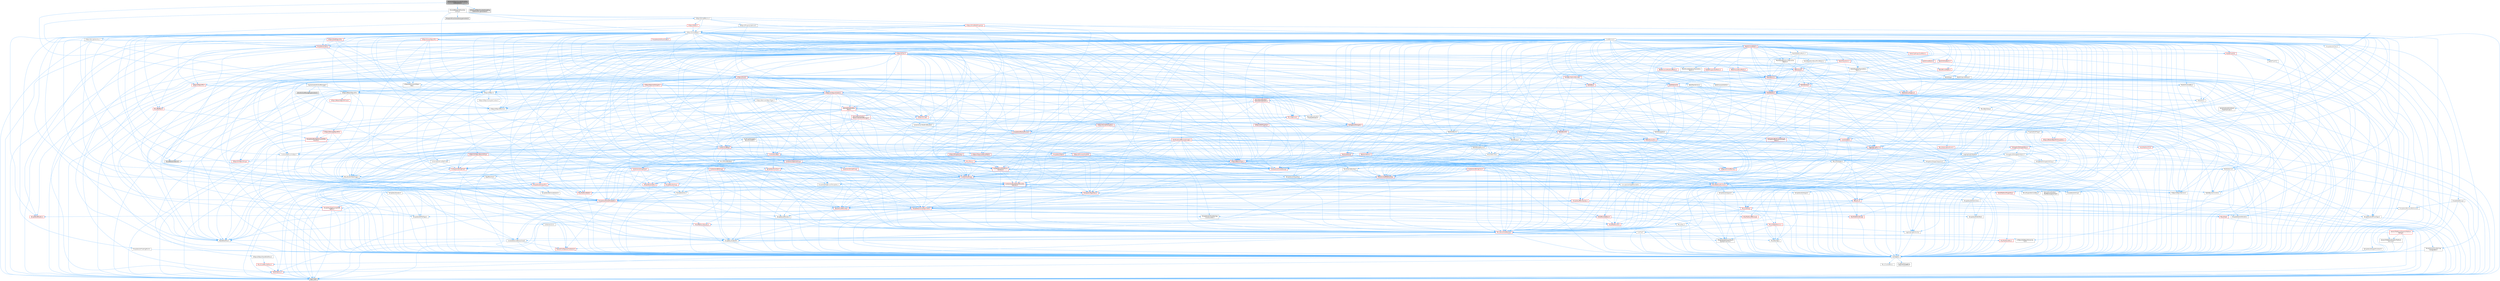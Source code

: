 digraph "UniversalObjectLocatorScriptingExtensions.h"
{
 // INTERACTIVE_SVG=YES
 // LATEX_PDF_SIZE
  bgcolor="transparent";
  edge [fontname=Helvetica,fontsize=10,labelfontname=Helvetica,labelfontsize=10];
  node [fontname=Helvetica,fontsize=10,shape=box,height=0.2,width=0.4];
  Node1 [id="Node000001",label="UniversalObjectLocatorScripting\lExtensions.h",height=0.2,width=0.4,color="gray40", fillcolor="grey60", style="filled", fontcolor="black",tooltip=" "];
  Node1 -> Node2 [id="edge1_Node000001_Node000002",color="steelblue1",style="solid",tooltip=" "];
  Node2 [id="Node000002",label="Kismet/BlueprintFunction\lLibrary.h",height=0.2,width=0.4,color="grey40", fillcolor="white", style="filled",URL="$d3/d94/BlueprintFunctionLibrary_8h.html",tooltip=" "];
  Node2 -> Node3 [id="edge2_Node000002_Node000003",color="steelblue1",style="solid",tooltip=" "];
  Node3 [id="Node000003",label="CoreMinimal.h",height=0.2,width=0.4,color="grey40", fillcolor="white", style="filled",URL="$d7/d67/CoreMinimal_8h.html",tooltip=" "];
  Node3 -> Node4 [id="edge3_Node000003_Node000004",color="steelblue1",style="solid",tooltip=" "];
  Node4 [id="Node000004",label="CoreTypes.h",height=0.2,width=0.4,color="grey40", fillcolor="white", style="filled",URL="$dc/dec/CoreTypes_8h.html",tooltip=" "];
  Node4 -> Node5 [id="edge4_Node000004_Node000005",color="steelblue1",style="solid",tooltip=" "];
  Node5 [id="Node000005",label="HAL/Platform.h",height=0.2,width=0.4,color="red", fillcolor="#FFF0F0", style="filled",URL="$d9/dd0/Platform_8h.html",tooltip=" "];
  Node5 -> Node8 [id="edge5_Node000005_Node000008",color="steelblue1",style="solid",tooltip=" "];
  Node8 [id="Node000008",label="type_traits",height=0.2,width=0.4,color="grey60", fillcolor="#E0E0E0", style="filled",tooltip=" "];
  Node4 -> Node15 [id="edge6_Node000004_Node000015",color="steelblue1",style="solid",tooltip=" "];
  Node15 [id="Node000015",label="ProfilingDebugging\l/UMemoryDefines.h",height=0.2,width=0.4,color="grey40", fillcolor="white", style="filled",URL="$d2/da2/UMemoryDefines_8h.html",tooltip=" "];
  Node4 -> Node16 [id="edge7_Node000004_Node000016",color="steelblue1",style="solid",tooltip=" "];
  Node16 [id="Node000016",label="Misc/CoreMiscDefines.h",height=0.2,width=0.4,color="red", fillcolor="#FFF0F0", style="filled",URL="$da/d38/CoreMiscDefines_8h.html",tooltip=" "];
  Node16 -> Node5 [id="edge8_Node000016_Node000005",color="steelblue1",style="solid",tooltip=" "];
  Node4 -> Node17 [id="edge9_Node000004_Node000017",color="steelblue1",style="solid",tooltip=" "];
  Node17 [id="Node000017",label="Misc/CoreDefines.h",height=0.2,width=0.4,color="grey40", fillcolor="white", style="filled",URL="$d3/dd2/CoreDefines_8h.html",tooltip=" "];
  Node3 -> Node18 [id="edge10_Node000003_Node000018",color="steelblue1",style="solid",tooltip=" "];
  Node18 [id="Node000018",label="CoreFwd.h",height=0.2,width=0.4,color="grey40", fillcolor="white", style="filled",URL="$d1/d1e/CoreFwd_8h.html",tooltip=" "];
  Node18 -> Node4 [id="edge11_Node000018_Node000004",color="steelblue1",style="solid",tooltip=" "];
  Node18 -> Node19 [id="edge12_Node000018_Node000019",color="steelblue1",style="solid",tooltip=" "];
  Node19 [id="Node000019",label="Containers/ContainersFwd.h",height=0.2,width=0.4,color="grey40", fillcolor="white", style="filled",URL="$d4/d0a/ContainersFwd_8h.html",tooltip=" "];
  Node19 -> Node5 [id="edge13_Node000019_Node000005",color="steelblue1",style="solid",tooltip=" "];
  Node19 -> Node4 [id="edge14_Node000019_Node000004",color="steelblue1",style="solid",tooltip=" "];
  Node19 -> Node20 [id="edge15_Node000019_Node000020",color="steelblue1",style="solid",tooltip=" "];
  Node20 [id="Node000020",label="Traits/IsContiguousContainer.h",height=0.2,width=0.4,color="red", fillcolor="#FFF0F0", style="filled",URL="$d5/d3c/IsContiguousContainer_8h.html",tooltip=" "];
  Node20 -> Node4 [id="edge16_Node000020_Node000004",color="steelblue1",style="solid",tooltip=" "];
  Node18 -> Node23 [id="edge17_Node000018_Node000023",color="steelblue1",style="solid",tooltip=" "];
  Node23 [id="Node000023",label="Math/MathFwd.h",height=0.2,width=0.4,color="grey40", fillcolor="white", style="filled",URL="$d2/d10/MathFwd_8h.html",tooltip=" "];
  Node23 -> Node5 [id="edge18_Node000023_Node000005",color="steelblue1",style="solid",tooltip=" "];
  Node18 -> Node24 [id="edge19_Node000018_Node000024",color="steelblue1",style="solid",tooltip=" "];
  Node24 [id="Node000024",label="UObject/UObjectHierarchy\lFwd.h",height=0.2,width=0.4,color="grey40", fillcolor="white", style="filled",URL="$d3/d13/UObjectHierarchyFwd_8h.html",tooltip=" "];
  Node3 -> Node24 [id="edge20_Node000003_Node000024",color="steelblue1",style="solid",tooltip=" "];
  Node3 -> Node19 [id="edge21_Node000003_Node000019",color="steelblue1",style="solid",tooltip=" "];
  Node3 -> Node25 [id="edge22_Node000003_Node000025",color="steelblue1",style="solid",tooltip=" "];
  Node25 [id="Node000025",label="Misc/VarArgs.h",height=0.2,width=0.4,color="grey40", fillcolor="white", style="filled",URL="$d5/d6f/VarArgs_8h.html",tooltip=" "];
  Node25 -> Node4 [id="edge23_Node000025_Node000004",color="steelblue1",style="solid",tooltip=" "];
  Node3 -> Node26 [id="edge24_Node000003_Node000026",color="steelblue1",style="solid",tooltip=" "];
  Node26 [id="Node000026",label="Logging/LogVerbosity.h",height=0.2,width=0.4,color="grey40", fillcolor="white", style="filled",URL="$d2/d8f/LogVerbosity_8h.html",tooltip=" "];
  Node26 -> Node4 [id="edge25_Node000026_Node000004",color="steelblue1",style="solid",tooltip=" "];
  Node3 -> Node27 [id="edge26_Node000003_Node000027",color="steelblue1",style="solid",tooltip=" "];
  Node27 [id="Node000027",label="Misc/OutputDevice.h",height=0.2,width=0.4,color="red", fillcolor="#FFF0F0", style="filled",URL="$d7/d32/OutputDevice_8h.html",tooltip=" "];
  Node27 -> Node18 [id="edge27_Node000027_Node000018",color="steelblue1",style="solid",tooltip=" "];
  Node27 -> Node4 [id="edge28_Node000027_Node000004",color="steelblue1",style="solid",tooltip=" "];
  Node27 -> Node26 [id="edge29_Node000027_Node000026",color="steelblue1",style="solid",tooltip=" "];
  Node27 -> Node25 [id="edge30_Node000027_Node000025",color="steelblue1",style="solid",tooltip=" "];
  Node27 -> Node28 [id="edge31_Node000027_Node000028",color="steelblue1",style="solid",tooltip=" "];
  Node28 [id="Node000028",label="Templates/IsArrayOrRefOf\lTypeByPredicate.h",height=0.2,width=0.4,color="grey40", fillcolor="white", style="filled",URL="$d6/da1/IsArrayOrRefOfTypeByPredicate_8h.html",tooltip=" "];
  Node28 -> Node4 [id="edge32_Node000028_Node000004",color="steelblue1",style="solid",tooltip=" "];
  Node3 -> Node33 [id="edge33_Node000003_Node000033",color="steelblue1",style="solid",tooltip=" "];
  Node33 [id="Node000033",label="HAL/PlatformCrt.h",height=0.2,width=0.4,color="red", fillcolor="#FFF0F0", style="filled",URL="$d8/d75/PlatformCrt_8h.html",tooltip=" "];
  Node3 -> Node43 [id="edge34_Node000003_Node000043",color="steelblue1",style="solid",tooltip=" "];
  Node43 [id="Node000043",label="HAL/PlatformMisc.h",height=0.2,width=0.4,color="red", fillcolor="#FFF0F0", style="filled",URL="$d0/df5/PlatformMisc_8h.html",tooltip=" "];
  Node43 -> Node4 [id="edge35_Node000043_Node000004",color="steelblue1",style="solid",tooltip=" "];
  Node3 -> Node62 [id="edge36_Node000003_Node000062",color="steelblue1",style="solid",tooltip=" "];
  Node62 [id="Node000062",label="Misc/AssertionMacros.h",height=0.2,width=0.4,color="red", fillcolor="#FFF0F0", style="filled",URL="$d0/dfa/AssertionMacros_8h.html",tooltip=" "];
  Node62 -> Node4 [id="edge37_Node000062_Node000004",color="steelblue1",style="solid",tooltip=" "];
  Node62 -> Node5 [id="edge38_Node000062_Node000005",color="steelblue1",style="solid",tooltip=" "];
  Node62 -> Node43 [id="edge39_Node000062_Node000043",color="steelblue1",style="solid",tooltip=" "];
  Node62 -> Node63 [id="edge40_Node000062_Node000063",color="steelblue1",style="solid",tooltip=" "];
  Node63 [id="Node000063",label="Templates/EnableIf.h",height=0.2,width=0.4,color="grey40", fillcolor="white", style="filled",URL="$d7/d60/EnableIf_8h.html",tooltip=" "];
  Node63 -> Node4 [id="edge41_Node000063_Node000004",color="steelblue1",style="solid",tooltip=" "];
  Node62 -> Node28 [id="edge42_Node000062_Node000028",color="steelblue1",style="solid",tooltip=" "];
  Node62 -> Node25 [id="edge43_Node000062_Node000025",color="steelblue1",style="solid",tooltip=" "];
  Node3 -> Node71 [id="edge44_Node000003_Node000071",color="steelblue1",style="solid",tooltip=" "];
  Node71 [id="Node000071",label="Templates/IsPointer.h",height=0.2,width=0.4,color="grey40", fillcolor="white", style="filled",URL="$d7/d05/IsPointer_8h.html",tooltip=" "];
  Node71 -> Node4 [id="edge45_Node000071_Node000004",color="steelblue1",style="solid",tooltip=" "];
  Node3 -> Node72 [id="edge46_Node000003_Node000072",color="steelblue1",style="solid",tooltip=" "];
  Node72 [id="Node000072",label="HAL/PlatformMemory.h",height=0.2,width=0.4,color="red", fillcolor="#FFF0F0", style="filled",URL="$de/d68/PlatformMemory_8h.html",tooltip=" "];
  Node72 -> Node4 [id="edge47_Node000072_Node000004",color="steelblue1",style="solid",tooltip=" "];
  Node3 -> Node55 [id="edge48_Node000003_Node000055",color="steelblue1",style="solid",tooltip=" "];
  Node55 [id="Node000055",label="HAL/PlatformAtomics.h",height=0.2,width=0.4,color="red", fillcolor="#FFF0F0", style="filled",URL="$d3/d36/PlatformAtomics_8h.html",tooltip=" "];
  Node55 -> Node4 [id="edge49_Node000055_Node000004",color="steelblue1",style="solid",tooltip=" "];
  Node3 -> Node77 [id="edge50_Node000003_Node000077",color="steelblue1",style="solid",tooltip=" "];
  Node77 [id="Node000077",label="Misc/Exec.h",height=0.2,width=0.4,color="grey40", fillcolor="white", style="filled",URL="$de/ddb/Exec_8h.html",tooltip=" "];
  Node77 -> Node4 [id="edge51_Node000077_Node000004",color="steelblue1",style="solid",tooltip=" "];
  Node77 -> Node62 [id="edge52_Node000077_Node000062",color="steelblue1",style="solid",tooltip=" "];
  Node3 -> Node78 [id="edge53_Node000003_Node000078",color="steelblue1",style="solid",tooltip=" "];
  Node78 [id="Node000078",label="HAL/MemoryBase.h",height=0.2,width=0.4,color="red", fillcolor="#FFF0F0", style="filled",URL="$d6/d9f/MemoryBase_8h.html",tooltip=" "];
  Node78 -> Node4 [id="edge54_Node000078_Node000004",color="steelblue1",style="solid",tooltip=" "];
  Node78 -> Node55 [id="edge55_Node000078_Node000055",color="steelblue1",style="solid",tooltip=" "];
  Node78 -> Node33 [id="edge56_Node000078_Node000033",color="steelblue1",style="solid",tooltip=" "];
  Node78 -> Node77 [id="edge57_Node000078_Node000077",color="steelblue1",style="solid",tooltip=" "];
  Node78 -> Node27 [id="edge58_Node000078_Node000027",color="steelblue1",style="solid",tooltip=" "];
  Node3 -> Node88 [id="edge59_Node000003_Node000088",color="steelblue1",style="solid",tooltip=" "];
  Node88 [id="Node000088",label="HAL/UnrealMemory.h",height=0.2,width=0.4,color="red", fillcolor="#FFF0F0", style="filled",URL="$d9/d96/UnrealMemory_8h.html",tooltip=" "];
  Node88 -> Node4 [id="edge60_Node000088_Node000004",color="steelblue1",style="solid",tooltip=" "];
  Node88 -> Node78 [id="edge61_Node000088_Node000078",color="steelblue1",style="solid",tooltip=" "];
  Node88 -> Node72 [id="edge62_Node000088_Node000072",color="steelblue1",style="solid",tooltip=" "];
  Node88 -> Node71 [id="edge63_Node000088_Node000071",color="steelblue1",style="solid",tooltip=" "];
  Node3 -> Node90 [id="edge64_Node000003_Node000090",color="steelblue1",style="solid",tooltip=" "];
  Node90 [id="Node000090",label="Templates/IsArithmetic.h",height=0.2,width=0.4,color="grey40", fillcolor="white", style="filled",URL="$d2/d5d/IsArithmetic_8h.html",tooltip=" "];
  Node90 -> Node4 [id="edge65_Node000090_Node000004",color="steelblue1",style="solid",tooltip=" "];
  Node3 -> Node84 [id="edge66_Node000003_Node000084",color="steelblue1",style="solid",tooltip=" "];
  Node84 [id="Node000084",label="Templates/AndOrNot.h",height=0.2,width=0.4,color="grey40", fillcolor="white", style="filled",URL="$db/d0a/AndOrNot_8h.html",tooltip=" "];
  Node84 -> Node4 [id="edge67_Node000084_Node000004",color="steelblue1",style="solid",tooltip=" "];
  Node3 -> Node91 [id="edge68_Node000003_Node000091",color="steelblue1",style="solid",tooltip=" "];
  Node91 [id="Node000091",label="Templates/IsPODType.h",height=0.2,width=0.4,color="grey40", fillcolor="white", style="filled",URL="$d7/db1/IsPODType_8h.html",tooltip=" "];
  Node91 -> Node4 [id="edge69_Node000091_Node000004",color="steelblue1",style="solid",tooltip=" "];
  Node3 -> Node92 [id="edge70_Node000003_Node000092",color="steelblue1",style="solid",tooltip=" "];
  Node92 [id="Node000092",label="Templates/IsUECoreType.h",height=0.2,width=0.4,color="grey40", fillcolor="white", style="filled",URL="$d1/db8/IsUECoreType_8h.html",tooltip=" "];
  Node92 -> Node4 [id="edge71_Node000092_Node000004",color="steelblue1",style="solid",tooltip=" "];
  Node92 -> Node8 [id="edge72_Node000092_Node000008",color="steelblue1",style="solid",tooltip=" "];
  Node3 -> Node85 [id="edge73_Node000003_Node000085",color="steelblue1",style="solid",tooltip=" "];
  Node85 [id="Node000085",label="Templates/IsTriviallyCopy\lConstructible.h",height=0.2,width=0.4,color="grey40", fillcolor="white", style="filled",URL="$d3/d78/IsTriviallyCopyConstructible_8h.html",tooltip=" "];
  Node85 -> Node4 [id="edge74_Node000085_Node000004",color="steelblue1",style="solid",tooltip=" "];
  Node85 -> Node8 [id="edge75_Node000085_Node000008",color="steelblue1",style="solid",tooltip=" "];
  Node3 -> Node93 [id="edge76_Node000003_Node000093",color="steelblue1",style="solid",tooltip=" "];
  Node93 [id="Node000093",label="Templates/UnrealTypeTraits.h",height=0.2,width=0.4,color="red", fillcolor="#FFF0F0", style="filled",URL="$d2/d2d/UnrealTypeTraits_8h.html",tooltip=" "];
  Node93 -> Node4 [id="edge77_Node000093_Node000004",color="steelblue1",style="solid",tooltip=" "];
  Node93 -> Node71 [id="edge78_Node000093_Node000071",color="steelblue1",style="solid",tooltip=" "];
  Node93 -> Node62 [id="edge79_Node000093_Node000062",color="steelblue1",style="solid",tooltip=" "];
  Node93 -> Node84 [id="edge80_Node000093_Node000084",color="steelblue1",style="solid",tooltip=" "];
  Node93 -> Node63 [id="edge81_Node000093_Node000063",color="steelblue1",style="solid",tooltip=" "];
  Node93 -> Node90 [id="edge82_Node000093_Node000090",color="steelblue1",style="solid",tooltip=" "];
  Node93 -> Node94 [id="edge83_Node000093_Node000094",color="steelblue1",style="solid",tooltip=" "];
  Node94 [id="Node000094",label="Templates/Models.h",height=0.2,width=0.4,color="red", fillcolor="#FFF0F0", style="filled",URL="$d3/d0c/Models_8h.html",tooltip=" "];
  Node93 -> Node91 [id="edge84_Node000093_Node000091",color="steelblue1",style="solid",tooltip=" "];
  Node93 -> Node92 [id="edge85_Node000093_Node000092",color="steelblue1",style="solid",tooltip=" "];
  Node93 -> Node85 [id="edge86_Node000093_Node000085",color="steelblue1",style="solid",tooltip=" "];
  Node3 -> Node63 [id="edge87_Node000003_Node000063",color="steelblue1",style="solid",tooltip=" "];
  Node3 -> Node95 [id="edge88_Node000003_Node000095",color="steelblue1",style="solid",tooltip=" "];
  Node95 [id="Node000095",label="Templates/RemoveReference.h",height=0.2,width=0.4,color="grey40", fillcolor="white", style="filled",URL="$da/dbe/RemoveReference_8h.html",tooltip=" "];
  Node95 -> Node4 [id="edge89_Node000095_Node000004",color="steelblue1",style="solid",tooltip=" "];
  Node3 -> Node96 [id="edge90_Node000003_Node000096",color="steelblue1",style="solid",tooltip=" "];
  Node96 [id="Node000096",label="Templates/IntegralConstant.h",height=0.2,width=0.4,color="grey40", fillcolor="white", style="filled",URL="$db/d1b/IntegralConstant_8h.html",tooltip=" "];
  Node96 -> Node4 [id="edge91_Node000096_Node000004",color="steelblue1",style="solid",tooltip=" "];
  Node3 -> Node97 [id="edge92_Node000003_Node000097",color="steelblue1",style="solid",tooltip=" "];
  Node97 [id="Node000097",label="Templates/IsClass.h",height=0.2,width=0.4,color="grey40", fillcolor="white", style="filled",URL="$db/dcb/IsClass_8h.html",tooltip=" "];
  Node97 -> Node4 [id="edge93_Node000097_Node000004",color="steelblue1",style="solid",tooltip=" "];
  Node3 -> Node98 [id="edge94_Node000003_Node000098",color="steelblue1",style="solid",tooltip=" "];
  Node98 [id="Node000098",label="Templates/TypeCompatible\lBytes.h",height=0.2,width=0.4,color="red", fillcolor="#FFF0F0", style="filled",URL="$df/d0a/TypeCompatibleBytes_8h.html",tooltip=" "];
  Node98 -> Node4 [id="edge95_Node000098_Node000004",color="steelblue1",style="solid",tooltip=" "];
  Node98 -> Node8 [id="edge96_Node000098_Node000008",color="steelblue1",style="solid",tooltip=" "];
  Node3 -> Node20 [id="edge97_Node000003_Node000020",color="steelblue1",style="solid",tooltip=" "];
  Node3 -> Node99 [id="edge98_Node000003_Node000099",color="steelblue1",style="solid",tooltip=" "];
  Node99 [id="Node000099",label="Templates/UnrealTemplate.h",height=0.2,width=0.4,color="red", fillcolor="#FFF0F0", style="filled",URL="$d4/d24/UnrealTemplate_8h.html",tooltip=" "];
  Node99 -> Node4 [id="edge99_Node000099_Node000004",color="steelblue1",style="solid",tooltip=" "];
  Node99 -> Node71 [id="edge100_Node000099_Node000071",color="steelblue1",style="solid",tooltip=" "];
  Node99 -> Node88 [id="edge101_Node000099_Node000088",color="steelblue1",style="solid",tooltip=" "];
  Node99 -> Node93 [id="edge102_Node000099_Node000093",color="steelblue1",style="solid",tooltip=" "];
  Node99 -> Node95 [id="edge103_Node000099_Node000095",color="steelblue1",style="solid",tooltip=" "];
  Node99 -> Node98 [id="edge104_Node000099_Node000098",color="steelblue1",style="solid",tooltip=" "];
  Node99 -> Node20 [id="edge105_Node000099_Node000020",color="steelblue1",style="solid",tooltip=" "];
  Node99 -> Node8 [id="edge106_Node000099_Node000008",color="steelblue1",style="solid",tooltip=" "];
  Node3 -> Node48 [id="edge107_Node000003_Node000048",color="steelblue1",style="solid",tooltip=" "];
  Node48 [id="Node000048",label="Math/NumericLimits.h",height=0.2,width=0.4,color="grey40", fillcolor="white", style="filled",URL="$df/d1b/NumericLimits_8h.html",tooltip=" "];
  Node48 -> Node4 [id="edge108_Node000048_Node000004",color="steelblue1",style="solid",tooltip=" "];
  Node3 -> Node103 [id="edge109_Node000003_Node000103",color="steelblue1",style="solid",tooltip=" "];
  Node103 [id="Node000103",label="HAL/PlatformMath.h",height=0.2,width=0.4,color="red", fillcolor="#FFF0F0", style="filled",URL="$dc/d53/PlatformMath_8h.html",tooltip=" "];
  Node103 -> Node4 [id="edge110_Node000103_Node000004",color="steelblue1",style="solid",tooltip=" "];
  Node3 -> Node86 [id="edge111_Node000003_Node000086",color="steelblue1",style="solid",tooltip=" "];
  Node86 [id="Node000086",label="Templates/IsTriviallyCopy\lAssignable.h",height=0.2,width=0.4,color="grey40", fillcolor="white", style="filled",URL="$d2/df2/IsTriviallyCopyAssignable_8h.html",tooltip=" "];
  Node86 -> Node4 [id="edge112_Node000086_Node000004",color="steelblue1",style="solid",tooltip=" "];
  Node86 -> Node8 [id="edge113_Node000086_Node000008",color="steelblue1",style="solid",tooltip=" "];
  Node3 -> Node111 [id="edge114_Node000003_Node000111",color="steelblue1",style="solid",tooltip=" "];
  Node111 [id="Node000111",label="Templates/MemoryOps.h",height=0.2,width=0.4,color="red", fillcolor="#FFF0F0", style="filled",URL="$db/dea/MemoryOps_8h.html",tooltip=" "];
  Node111 -> Node4 [id="edge115_Node000111_Node000004",color="steelblue1",style="solid",tooltip=" "];
  Node111 -> Node88 [id="edge116_Node000111_Node000088",color="steelblue1",style="solid",tooltip=" "];
  Node111 -> Node86 [id="edge117_Node000111_Node000086",color="steelblue1",style="solid",tooltip=" "];
  Node111 -> Node85 [id="edge118_Node000111_Node000085",color="steelblue1",style="solid",tooltip=" "];
  Node111 -> Node93 [id="edge119_Node000111_Node000093",color="steelblue1",style="solid",tooltip=" "];
  Node111 -> Node8 [id="edge120_Node000111_Node000008",color="steelblue1",style="solid",tooltip=" "];
  Node3 -> Node112 [id="edge121_Node000003_Node000112",color="steelblue1",style="solid",tooltip=" "];
  Node112 [id="Node000112",label="Containers/ContainerAllocation\lPolicies.h",height=0.2,width=0.4,color="red", fillcolor="#FFF0F0", style="filled",URL="$d7/dff/ContainerAllocationPolicies_8h.html",tooltip=" "];
  Node112 -> Node4 [id="edge122_Node000112_Node000004",color="steelblue1",style="solid",tooltip=" "];
  Node112 -> Node112 [id="edge123_Node000112_Node000112",color="steelblue1",style="solid",tooltip=" "];
  Node112 -> Node103 [id="edge124_Node000112_Node000103",color="steelblue1",style="solid",tooltip=" "];
  Node112 -> Node88 [id="edge125_Node000112_Node000088",color="steelblue1",style="solid",tooltip=" "];
  Node112 -> Node48 [id="edge126_Node000112_Node000048",color="steelblue1",style="solid",tooltip=" "];
  Node112 -> Node62 [id="edge127_Node000112_Node000062",color="steelblue1",style="solid",tooltip=" "];
  Node112 -> Node111 [id="edge128_Node000112_Node000111",color="steelblue1",style="solid",tooltip=" "];
  Node112 -> Node98 [id="edge129_Node000112_Node000098",color="steelblue1",style="solid",tooltip=" "];
  Node112 -> Node8 [id="edge130_Node000112_Node000008",color="steelblue1",style="solid",tooltip=" "];
  Node3 -> Node115 [id="edge131_Node000003_Node000115",color="steelblue1",style="solid",tooltip=" "];
  Node115 [id="Node000115",label="Templates/IsEnumClass.h",height=0.2,width=0.4,color="grey40", fillcolor="white", style="filled",URL="$d7/d15/IsEnumClass_8h.html",tooltip=" "];
  Node115 -> Node4 [id="edge132_Node000115_Node000004",color="steelblue1",style="solid",tooltip=" "];
  Node115 -> Node84 [id="edge133_Node000115_Node000084",color="steelblue1",style="solid",tooltip=" "];
  Node3 -> Node116 [id="edge134_Node000003_Node000116",color="steelblue1",style="solid",tooltip=" "];
  Node116 [id="Node000116",label="HAL/PlatformProperties.h",height=0.2,width=0.4,color="red", fillcolor="#FFF0F0", style="filled",URL="$d9/db0/PlatformProperties_8h.html",tooltip=" "];
  Node116 -> Node4 [id="edge135_Node000116_Node000004",color="steelblue1",style="solid",tooltip=" "];
  Node3 -> Node119 [id="edge136_Node000003_Node000119",color="steelblue1",style="solid",tooltip=" "];
  Node119 [id="Node000119",label="Misc/EngineVersionBase.h",height=0.2,width=0.4,color="grey40", fillcolor="white", style="filled",URL="$d5/d2b/EngineVersionBase_8h.html",tooltip=" "];
  Node119 -> Node4 [id="edge137_Node000119_Node000004",color="steelblue1",style="solid",tooltip=" "];
  Node3 -> Node120 [id="edge138_Node000003_Node000120",color="steelblue1",style="solid",tooltip=" "];
  Node120 [id="Node000120",label="Internationalization\l/TextNamespaceFwd.h",height=0.2,width=0.4,color="grey40", fillcolor="white", style="filled",URL="$d8/d97/TextNamespaceFwd_8h.html",tooltip=" "];
  Node120 -> Node4 [id="edge139_Node000120_Node000004",color="steelblue1",style="solid",tooltip=" "];
  Node3 -> Node121 [id="edge140_Node000003_Node000121",color="steelblue1",style="solid",tooltip=" "];
  Node121 [id="Node000121",label="Serialization/Archive.h",height=0.2,width=0.4,color="red", fillcolor="#FFF0F0", style="filled",URL="$d7/d3b/Archive_8h.html",tooltip=" "];
  Node121 -> Node18 [id="edge141_Node000121_Node000018",color="steelblue1",style="solid",tooltip=" "];
  Node121 -> Node4 [id="edge142_Node000121_Node000004",color="steelblue1",style="solid",tooltip=" "];
  Node121 -> Node116 [id="edge143_Node000121_Node000116",color="steelblue1",style="solid",tooltip=" "];
  Node121 -> Node120 [id="edge144_Node000121_Node000120",color="steelblue1",style="solid",tooltip=" "];
  Node121 -> Node23 [id="edge145_Node000121_Node000023",color="steelblue1",style="solid",tooltip=" "];
  Node121 -> Node62 [id="edge146_Node000121_Node000062",color="steelblue1",style="solid",tooltip=" "];
  Node121 -> Node119 [id="edge147_Node000121_Node000119",color="steelblue1",style="solid",tooltip=" "];
  Node121 -> Node25 [id="edge148_Node000121_Node000025",color="steelblue1",style="solid",tooltip=" "];
  Node121 -> Node63 [id="edge149_Node000121_Node000063",color="steelblue1",style="solid",tooltip=" "];
  Node121 -> Node28 [id="edge150_Node000121_Node000028",color="steelblue1",style="solid",tooltip=" "];
  Node121 -> Node115 [id="edge151_Node000121_Node000115",color="steelblue1",style="solid",tooltip=" "];
  Node121 -> Node108 [id="edge152_Node000121_Node000108",color="steelblue1",style="solid",tooltip=" "];
  Node108 [id="Node000108",label="Templates/IsSigned.h",height=0.2,width=0.4,color="grey40", fillcolor="white", style="filled",URL="$d8/dd8/IsSigned_8h.html",tooltip=" "];
  Node108 -> Node4 [id="edge153_Node000108_Node000004",color="steelblue1",style="solid",tooltip=" "];
  Node121 -> Node99 [id="edge154_Node000121_Node000099",color="steelblue1",style="solid",tooltip=" "];
  Node121 -> Node124 [id="edge155_Node000121_Node000124",color="steelblue1",style="solid",tooltip=" "];
  Node124 [id="Node000124",label="UObject/ObjectVersion.h",height=0.2,width=0.4,color="grey40", fillcolor="white", style="filled",URL="$da/d63/ObjectVersion_8h.html",tooltip=" "];
  Node124 -> Node4 [id="edge156_Node000124_Node000004",color="steelblue1",style="solid",tooltip=" "];
  Node3 -> Node125 [id="edge157_Node000003_Node000125",color="steelblue1",style="solid",tooltip=" "];
  Node125 [id="Node000125",label="Templates/Less.h",height=0.2,width=0.4,color="grey40", fillcolor="white", style="filled",URL="$de/dc8/Less_8h.html",tooltip=" "];
  Node125 -> Node4 [id="edge158_Node000125_Node000004",color="steelblue1",style="solid",tooltip=" "];
  Node125 -> Node99 [id="edge159_Node000125_Node000099",color="steelblue1",style="solid",tooltip=" "];
  Node3 -> Node126 [id="edge160_Node000003_Node000126",color="steelblue1",style="solid",tooltip=" "];
  Node126 [id="Node000126",label="Templates/Sorting.h",height=0.2,width=0.4,color="red", fillcolor="#FFF0F0", style="filled",URL="$d3/d9e/Sorting_8h.html",tooltip=" "];
  Node126 -> Node4 [id="edge161_Node000126_Node000004",color="steelblue1",style="solid",tooltip=" "];
  Node126 -> Node103 [id="edge162_Node000126_Node000103",color="steelblue1",style="solid",tooltip=" "];
  Node126 -> Node125 [id="edge163_Node000126_Node000125",color="steelblue1",style="solid",tooltip=" "];
  Node3 -> Node137 [id="edge164_Node000003_Node000137",color="steelblue1",style="solid",tooltip=" "];
  Node137 [id="Node000137",label="Misc/Char.h",height=0.2,width=0.4,color="red", fillcolor="#FFF0F0", style="filled",URL="$d0/d58/Char_8h.html",tooltip=" "];
  Node137 -> Node4 [id="edge165_Node000137_Node000004",color="steelblue1",style="solid",tooltip=" "];
  Node137 -> Node8 [id="edge166_Node000137_Node000008",color="steelblue1",style="solid",tooltip=" "];
  Node3 -> Node140 [id="edge167_Node000003_Node000140",color="steelblue1",style="solid",tooltip=" "];
  Node140 [id="Node000140",label="GenericPlatform/GenericPlatform\lStricmp.h",height=0.2,width=0.4,color="grey40", fillcolor="white", style="filled",URL="$d2/d86/GenericPlatformStricmp_8h.html",tooltip=" "];
  Node140 -> Node4 [id="edge168_Node000140_Node000004",color="steelblue1",style="solid",tooltip=" "];
  Node3 -> Node141 [id="edge169_Node000003_Node000141",color="steelblue1",style="solid",tooltip=" "];
  Node141 [id="Node000141",label="GenericPlatform/GenericPlatform\lString.h",height=0.2,width=0.4,color="red", fillcolor="#FFF0F0", style="filled",URL="$dd/d20/GenericPlatformString_8h.html",tooltip=" "];
  Node141 -> Node4 [id="edge170_Node000141_Node000004",color="steelblue1",style="solid",tooltip=" "];
  Node141 -> Node140 [id="edge171_Node000141_Node000140",color="steelblue1",style="solid",tooltip=" "];
  Node141 -> Node63 [id="edge172_Node000141_Node000063",color="steelblue1",style="solid",tooltip=" "];
  Node141 -> Node8 [id="edge173_Node000141_Node000008",color="steelblue1",style="solid",tooltip=" "];
  Node3 -> Node74 [id="edge174_Node000003_Node000074",color="steelblue1",style="solid",tooltip=" "];
  Node74 [id="Node000074",label="HAL/PlatformString.h",height=0.2,width=0.4,color="red", fillcolor="#FFF0F0", style="filled",URL="$db/db5/PlatformString_8h.html",tooltip=" "];
  Node74 -> Node4 [id="edge175_Node000074_Node000004",color="steelblue1",style="solid",tooltip=" "];
  Node3 -> Node144 [id="edge176_Node000003_Node000144",color="steelblue1",style="solid",tooltip=" "];
  Node144 [id="Node000144",label="Misc/CString.h",height=0.2,width=0.4,color="red", fillcolor="#FFF0F0", style="filled",URL="$d2/d49/CString_8h.html",tooltip=" "];
  Node144 -> Node4 [id="edge177_Node000144_Node000004",color="steelblue1",style="solid",tooltip=" "];
  Node144 -> Node33 [id="edge178_Node000144_Node000033",color="steelblue1",style="solid",tooltip=" "];
  Node144 -> Node74 [id="edge179_Node000144_Node000074",color="steelblue1",style="solid",tooltip=" "];
  Node144 -> Node62 [id="edge180_Node000144_Node000062",color="steelblue1",style="solid",tooltip=" "];
  Node144 -> Node137 [id="edge181_Node000144_Node000137",color="steelblue1",style="solid",tooltip=" "];
  Node144 -> Node25 [id="edge182_Node000144_Node000025",color="steelblue1",style="solid",tooltip=" "];
  Node144 -> Node28 [id="edge183_Node000144_Node000028",color="steelblue1",style="solid",tooltip=" "];
  Node3 -> Node145 [id="edge184_Node000003_Node000145",color="steelblue1",style="solid",tooltip=" "];
  Node145 [id="Node000145",label="Misc/Crc.h",height=0.2,width=0.4,color="red", fillcolor="#FFF0F0", style="filled",URL="$d4/dd2/Crc_8h.html",tooltip=" "];
  Node145 -> Node4 [id="edge185_Node000145_Node000004",color="steelblue1",style="solid",tooltip=" "];
  Node145 -> Node74 [id="edge186_Node000145_Node000074",color="steelblue1",style="solid",tooltip=" "];
  Node145 -> Node62 [id="edge187_Node000145_Node000062",color="steelblue1",style="solid",tooltip=" "];
  Node145 -> Node144 [id="edge188_Node000145_Node000144",color="steelblue1",style="solid",tooltip=" "];
  Node145 -> Node137 [id="edge189_Node000145_Node000137",color="steelblue1",style="solid",tooltip=" "];
  Node145 -> Node93 [id="edge190_Node000145_Node000093",color="steelblue1",style="solid",tooltip=" "];
  Node3 -> Node136 [id="edge191_Node000003_Node000136",color="steelblue1",style="solid",tooltip=" "];
  Node136 [id="Node000136",label="Math/UnrealMathUtility.h",height=0.2,width=0.4,color="red", fillcolor="#FFF0F0", style="filled",URL="$db/db8/UnrealMathUtility_8h.html",tooltip=" "];
  Node136 -> Node4 [id="edge192_Node000136_Node000004",color="steelblue1",style="solid",tooltip=" "];
  Node136 -> Node62 [id="edge193_Node000136_Node000062",color="steelblue1",style="solid",tooltip=" "];
  Node136 -> Node103 [id="edge194_Node000136_Node000103",color="steelblue1",style="solid",tooltip=" "];
  Node136 -> Node23 [id="edge195_Node000136_Node000023",color="steelblue1",style="solid",tooltip=" "];
  Node3 -> Node146 [id="edge196_Node000003_Node000146",color="steelblue1",style="solid",tooltip=" "];
  Node146 [id="Node000146",label="Containers/UnrealString.h",height=0.2,width=0.4,color="red", fillcolor="#FFF0F0", style="filled",URL="$d5/dba/UnrealString_8h.html",tooltip=" "];
  Node3 -> Node150 [id="edge197_Node000003_Node000150",color="steelblue1",style="solid",tooltip=" "];
  Node150 [id="Node000150",label="Containers/Array.h",height=0.2,width=0.4,color="red", fillcolor="#FFF0F0", style="filled",URL="$df/dd0/Array_8h.html",tooltip=" "];
  Node150 -> Node4 [id="edge198_Node000150_Node000004",color="steelblue1",style="solid",tooltip=" "];
  Node150 -> Node62 [id="edge199_Node000150_Node000062",color="steelblue1",style="solid",tooltip=" "];
  Node150 -> Node88 [id="edge200_Node000150_Node000088",color="steelblue1",style="solid",tooltip=" "];
  Node150 -> Node93 [id="edge201_Node000150_Node000093",color="steelblue1",style="solid",tooltip=" "];
  Node150 -> Node99 [id="edge202_Node000150_Node000099",color="steelblue1",style="solid",tooltip=" "];
  Node150 -> Node112 [id="edge203_Node000150_Node000112",color="steelblue1",style="solid",tooltip=" "];
  Node150 -> Node121 [id="edge204_Node000150_Node000121",color="steelblue1",style="solid",tooltip=" "];
  Node150 -> Node171 [id="edge205_Node000150_Node000171",color="steelblue1",style="solid",tooltip=" "];
  Node171 [id="Node000171",label="Concepts/GetTypeHashable.h",height=0.2,width=0.4,color="grey40", fillcolor="white", style="filled",URL="$d3/da2/GetTypeHashable_8h.html",tooltip=" "];
  Node171 -> Node4 [id="edge206_Node000171_Node000004",color="steelblue1",style="solid",tooltip=" "];
  Node171 -> Node162 [id="edge207_Node000171_Node000162",color="steelblue1",style="solid",tooltip=" "];
  Node162 [id="Node000162",label="Templates/TypeHash.h",height=0.2,width=0.4,color="red", fillcolor="#FFF0F0", style="filled",URL="$d1/d62/TypeHash_8h.html",tooltip=" "];
  Node162 -> Node4 [id="edge208_Node000162_Node000004",color="steelblue1",style="solid",tooltip=" "];
  Node162 -> Node145 [id="edge209_Node000162_Node000145",color="steelblue1",style="solid",tooltip=" "];
  Node162 -> Node8 [id="edge210_Node000162_Node000008",color="steelblue1",style="solid",tooltip=" "];
  Node150 -> Node129 [id="edge211_Node000150_Node000129",color="steelblue1",style="solid",tooltip=" "];
  Node129 [id="Node000129",label="Templates/Invoke.h",height=0.2,width=0.4,color="red", fillcolor="#FFF0F0", style="filled",URL="$d7/deb/Invoke_8h.html",tooltip=" "];
  Node129 -> Node4 [id="edge212_Node000129_Node000004",color="steelblue1",style="solid",tooltip=" "];
  Node129 -> Node99 [id="edge213_Node000129_Node000099",color="steelblue1",style="solid",tooltip=" "];
  Node129 -> Node8 [id="edge214_Node000129_Node000008",color="steelblue1",style="solid",tooltip=" "];
  Node150 -> Node125 [id="edge215_Node000150_Node000125",color="steelblue1",style="solid",tooltip=" "];
  Node150 -> Node126 [id="edge216_Node000150_Node000126",color="steelblue1",style="solid",tooltip=" "];
  Node150 -> Node173 [id="edge217_Node000150_Node000173",color="steelblue1",style="solid",tooltip=" "];
  Node173 [id="Node000173",label="Templates/AlignmentTemplates.h",height=0.2,width=0.4,color="grey40", fillcolor="white", style="filled",URL="$dd/d32/AlignmentTemplates_8h.html",tooltip=" "];
  Node173 -> Node4 [id="edge218_Node000173_Node000004",color="steelblue1",style="solid",tooltip=" "];
  Node173 -> Node82 [id="edge219_Node000173_Node000082",color="steelblue1",style="solid",tooltip=" "];
  Node82 [id="Node000082",label="Templates/IsIntegral.h",height=0.2,width=0.4,color="grey40", fillcolor="white", style="filled",URL="$da/d64/IsIntegral_8h.html",tooltip=" "];
  Node82 -> Node4 [id="edge220_Node000082_Node000004",color="steelblue1",style="solid",tooltip=" "];
  Node173 -> Node71 [id="edge221_Node000173_Node000071",color="steelblue1",style="solid",tooltip=" "];
  Node150 -> Node8 [id="edge222_Node000150_Node000008",color="steelblue1",style="solid",tooltip=" "];
  Node3 -> Node174 [id="edge223_Node000003_Node000174",color="steelblue1",style="solid",tooltip=" "];
  Node174 [id="Node000174",label="Misc/FrameNumber.h",height=0.2,width=0.4,color="grey40", fillcolor="white", style="filled",URL="$dd/dbd/FrameNumber_8h.html",tooltip=" "];
  Node174 -> Node4 [id="edge224_Node000174_Node000004",color="steelblue1",style="solid",tooltip=" "];
  Node174 -> Node48 [id="edge225_Node000174_Node000048",color="steelblue1",style="solid",tooltip=" "];
  Node174 -> Node136 [id="edge226_Node000174_Node000136",color="steelblue1",style="solid",tooltip=" "];
  Node174 -> Node63 [id="edge227_Node000174_Node000063",color="steelblue1",style="solid",tooltip=" "];
  Node174 -> Node93 [id="edge228_Node000174_Node000093",color="steelblue1",style="solid",tooltip=" "];
  Node3 -> Node175 [id="edge229_Node000003_Node000175",color="steelblue1",style="solid",tooltip=" "];
  Node175 [id="Node000175",label="Misc/Timespan.h",height=0.2,width=0.4,color="grey40", fillcolor="white", style="filled",URL="$da/dd9/Timespan_8h.html",tooltip=" "];
  Node175 -> Node4 [id="edge230_Node000175_Node000004",color="steelblue1",style="solid",tooltip=" "];
  Node175 -> Node176 [id="edge231_Node000175_Node000176",color="steelblue1",style="solid",tooltip=" "];
  Node176 [id="Node000176",label="Math/Interval.h",height=0.2,width=0.4,color="grey40", fillcolor="white", style="filled",URL="$d1/d55/Interval_8h.html",tooltip=" "];
  Node176 -> Node4 [id="edge232_Node000176_Node000004",color="steelblue1",style="solid",tooltip=" "];
  Node176 -> Node90 [id="edge233_Node000176_Node000090",color="steelblue1",style="solid",tooltip=" "];
  Node176 -> Node93 [id="edge234_Node000176_Node000093",color="steelblue1",style="solid",tooltip=" "];
  Node176 -> Node48 [id="edge235_Node000176_Node000048",color="steelblue1",style="solid",tooltip=" "];
  Node176 -> Node136 [id="edge236_Node000176_Node000136",color="steelblue1",style="solid",tooltip=" "];
  Node175 -> Node136 [id="edge237_Node000175_Node000136",color="steelblue1",style="solid",tooltip=" "];
  Node175 -> Node62 [id="edge238_Node000175_Node000062",color="steelblue1",style="solid",tooltip=" "];
  Node3 -> Node177 [id="edge239_Node000003_Node000177",color="steelblue1",style="solid",tooltip=" "];
  Node177 [id="Node000177",label="Containers/StringConv.h",height=0.2,width=0.4,color="red", fillcolor="#FFF0F0", style="filled",URL="$d3/ddf/StringConv_8h.html",tooltip=" "];
  Node177 -> Node4 [id="edge240_Node000177_Node000004",color="steelblue1",style="solid",tooltip=" "];
  Node177 -> Node62 [id="edge241_Node000177_Node000062",color="steelblue1",style="solid",tooltip=" "];
  Node177 -> Node112 [id="edge242_Node000177_Node000112",color="steelblue1",style="solid",tooltip=" "];
  Node177 -> Node150 [id="edge243_Node000177_Node000150",color="steelblue1",style="solid",tooltip=" "];
  Node177 -> Node144 [id="edge244_Node000177_Node000144",color="steelblue1",style="solid",tooltip=" "];
  Node177 -> Node178 [id="edge245_Node000177_Node000178",color="steelblue1",style="solid",tooltip=" "];
  Node178 [id="Node000178",label="Templates/IsArray.h",height=0.2,width=0.4,color="grey40", fillcolor="white", style="filled",URL="$d8/d8d/IsArray_8h.html",tooltip=" "];
  Node178 -> Node4 [id="edge246_Node000178_Node000004",color="steelblue1",style="solid",tooltip=" "];
  Node177 -> Node99 [id="edge247_Node000177_Node000099",color="steelblue1",style="solid",tooltip=" "];
  Node177 -> Node93 [id="edge248_Node000177_Node000093",color="steelblue1",style="solid",tooltip=" "];
  Node177 -> Node20 [id="edge249_Node000177_Node000020",color="steelblue1",style="solid",tooltip=" "];
  Node177 -> Node8 [id="edge250_Node000177_Node000008",color="steelblue1",style="solid",tooltip=" "];
  Node3 -> Node179 [id="edge251_Node000003_Node000179",color="steelblue1",style="solid",tooltip=" "];
  Node179 [id="Node000179",label="UObject/UnrealNames.h",height=0.2,width=0.4,color="red", fillcolor="#FFF0F0", style="filled",URL="$d8/db1/UnrealNames_8h.html",tooltip=" "];
  Node179 -> Node4 [id="edge252_Node000179_Node000004",color="steelblue1",style="solid",tooltip=" "];
  Node3 -> Node181 [id="edge253_Node000003_Node000181",color="steelblue1",style="solid",tooltip=" "];
  Node181 [id="Node000181",label="UObject/NameTypes.h",height=0.2,width=0.4,color="red", fillcolor="#FFF0F0", style="filled",URL="$d6/d35/NameTypes_8h.html",tooltip=" "];
  Node181 -> Node4 [id="edge254_Node000181_Node000004",color="steelblue1",style="solid",tooltip=" "];
  Node181 -> Node62 [id="edge255_Node000181_Node000062",color="steelblue1",style="solid",tooltip=" "];
  Node181 -> Node88 [id="edge256_Node000181_Node000088",color="steelblue1",style="solid",tooltip=" "];
  Node181 -> Node93 [id="edge257_Node000181_Node000093",color="steelblue1",style="solid",tooltip=" "];
  Node181 -> Node99 [id="edge258_Node000181_Node000099",color="steelblue1",style="solid",tooltip=" "];
  Node181 -> Node146 [id="edge259_Node000181_Node000146",color="steelblue1",style="solid",tooltip=" "];
  Node181 -> Node177 [id="edge260_Node000181_Node000177",color="steelblue1",style="solid",tooltip=" "];
  Node181 -> Node45 [id="edge261_Node000181_Node000045",color="steelblue1",style="solid",tooltip=" "];
  Node45 [id="Node000045",label="Containers/StringFwd.h",height=0.2,width=0.4,color="red", fillcolor="#FFF0F0", style="filled",URL="$df/d37/StringFwd_8h.html",tooltip=" "];
  Node45 -> Node4 [id="edge262_Node000045_Node000004",color="steelblue1",style="solid",tooltip=" "];
  Node45 -> Node20 [id="edge263_Node000045_Node000020",color="steelblue1",style="solid",tooltip=" "];
  Node181 -> Node179 [id="edge264_Node000181_Node000179",color="steelblue1",style="solid",tooltip=" "];
  Node3 -> Node189 [id="edge265_Node000003_Node000189",color="steelblue1",style="solid",tooltip=" "];
  Node189 [id="Node000189",label="Misc/Parse.h",height=0.2,width=0.4,color="red", fillcolor="#FFF0F0", style="filled",URL="$dc/d71/Parse_8h.html",tooltip=" "];
  Node189 -> Node45 [id="edge266_Node000189_Node000045",color="steelblue1",style="solid",tooltip=" "];
  Node189 -> Node146 [id="edge267_Node000189_Node000146",color="steelblue1",style="solid",tooltip=" "];
  Node189 -> Node4 [id="edge268_Node000189_Node000004",color="steelblue1",style="solid",tooltip=" "];
  Node189 -> Node33 [id="edge269_Node000189_Node000033",color="steelblue1",style="solid",tooltip=" "];
  Node189 -> Node50 [id="edge270_Node000189_Node000050",color="steelblue1",style="solid",tooltip=" "];
  Node50 [id="Node000050",label="Misc/EnumClassFlags.h",height=0.2,width=0.4,color="grey40", fillcolor="white", style="filled",URL="$d8/de7/EnumClassFlags_8h.html",tooltip=" "];
  Node189 -> Node190 [id="edge271_Node000189_Node000190",color="steelblue1",style="solid",tooltip=" "];
  Node190 [id="Node000190",label="Templates/Function.h",height=0.2,width=0.4,color="red", fillcolor="#FFF0F0", style="filled",URL="$df/df5/Function_8h.html",tooltip=" "];
  Node190 -> Node4 [id="edge272_Node000190_Node000004",color="steelblue1",style="solid",tooltip=" "];
  Node190 -> Node62 [id="edge273_Node000190_Node000062",color="steelblue1",style="solid",tooltip=" "];
  Node190 -> Node88 [id="edge274_Node000190_Node000088",color="steelblue1",style="solid",tooltip=" "];
  Node190 -> Node93 [id="edge275_Node000190_Node000093",color="steelblue1",style="solid",tooltip=" "];
  Node190 -> Node129 [id="edge276_Node000190_Node000129",color="steelblue1",style="solid",tooltip=" "];
  Node190 -> Node99 [id="edge277_Node000190_Node000099",color="steelblue1",style="solid",tooltip=" "];
  Node190 -> Node136 [id="edge278_Node000190_Node000136",color="steelblue1",style="solid",tooltip=" "];
  Node190 -> Node8 [id="edge279_Node000190_Node000008",color="steelblue1",style="solid",tooltip=" "];
  Node3 -> Node173 [id="edge280_Node000003_Node000173",color="steelblue1",style="solid",tooltip=" "];
  Node3 -> Node192 [id="edge281_Node000003_Node000192",color="steelblue1",style="solid",tooltip=" "];
  Node192 [id="Node000192",label="Misc/StructBuilder.h",height=0.2,width=0.4,color="grey40", fillcolor="white", style="filled",URL="$d9/db3/StructBuilder_8h.html",tooltip=" "];
  Node192 -> Node4 [id="edge282_Node000192_Node000004",color="steelblue1",style="solid",tooltip=" "];
  Node192 -> Node136 [id="edge283_Node000192_Node000136",color="steelblue1",style="solid",tooltip=" "];
  Node192 -> Node173 [id="edge284_Node000192_Node000173",color="steelblue1",style="solid",tooltip=" "];
  Node3 -> Node105 [id="edge285_Node000003_Node000105",color="steelblue1",style="solid",tooltip=" "];
  Node105 [id="Node000105",label="Templates/Decay.h",height=0.2,width=0.4,color="grey40", fillcolor="white", style="filled",URL="$dd/d0f/Decay_8h.html",tooltip=" "];
  Node105 -> Node4 [id="edge286_Node000105_Node000004",color="steelblue1",style="solid",tooltip=" "];
  Node105 -> Node95 [id="edge287_Node000105_Node000095",color="steelblue1",style="solid",tooltip=" "];
  Node105 -> Node8 [id="edge288_Node000105_Node000008",color="steelblue1",style="solid",tooltip=" "];
  Node3 -> Node193 [id="edge289_Node000003_Node000193",color="steelblue1",style="solid",tooltip=" "];
  Node193 [id="Node000193",label="Templates/PointerIsConvertible\lFromTo.h",height=0.2,width=0.4,color="red", fillcolor="#FFF0F0", style="filled",URL="$d6/d65/PointerIsConvertibleFromTo_8h.html",tooltip=" "];
  Node193 -> Node4 [id="edge290_Node000193_Node000004",color="steelblue1",style="solid",tooltip=" "];
  Node193 -> Node8 [id="edge291_Node000193_Node000008",color="steelblue1",style="solid",tooltip=" "];
  Node3 -> Node129 [id="edge292_Node000003_Node000129",color="steelblue1",style="solid",tooltip=" "];
  Node3 -> Node190 [id="edge293_Node000003_Node000190",color="steelblue1",style="solid",tooltip=" "];
  Node3 -> Node162 [id="edge294_Node000003_Node000162",color="steelblue1",style="solid",tooltip=" "];
  Node3 -> Node194 [id="edge295_Node000003_Node000194",color="steelblue1",style="solid",tooltip=" "];
  Node194 [id="Node000194",label="Containers/ScriptArray.h",height=0.2,width=0.4,color="red", fillcolor="#FFF0F0", style="filled",URL="$dc/daf/ScriptArray_8h.html",tooltip=" "];
  Node194 -> Node4 [id="edge296_Node000194_Node000004",color="steelblue1",style="solid",tooltip=" "];
  Node194 -> Node62 [id="edge297_Node000194_Node000062",color="steelblue1",style="solid",tooltip=" "];
  Node194 -> Node88 [id="edge298_Node000194_Node000088",color="steelblue1",style="solid",tooltip=" "];
  Node194 -> Node112 [id="edge299_Node000194_Node000112",color="steelblue1",style="solid",tooltip=" "];
  Node194 -> Node150 [id="edge300_Node000194_Node000150",color="steelblue1",style="solid",tooltip=" "];
  Node3 -> Node195 [id="edge301_Node000003_Node000195",color="steelblue1",style="solid",tooltip=" "];
  Node195 [id="Node000195",label="Containers/BitArray.h",height=0.2,width=0.4,color="red", fillcolor="#FFF0F0", style="filled",URL="$d1/de4/BitArray_8h.html",tooltip=" "];
  Node195 -> Node112 [id="edge302_Node000195_Node000112",color="steelblue1",style="solid",tooltip=" "];
  Node195 -> Node4 [id="edge303_Node000195_Node000004",color="steelblue1",style="solid",tooltip=" "];
  Node195 -> Node55 [id="edge304_Node000195_Node000055",color="steelblue1",style="solid",tooltip=" "];
  Node195 -> Node88 [id="edge305_Node000195_Node000088",color="steelblue1",style="solid",tooltip=" "];
  Node195 -> Node136 [id="edge306_Node000195_Node000136",color="steelblue1",style="solid",tooltip=" "];
  Node195 -> Node62 [id="edge307_Node000195_Node000062",color="steelblue1",style="solid",tooltip=" "];
  Node195 -> Node50 [id="edge308_Node000195_Node000050",color="steelblue1",style="solid",tooltip=" "];
  Node195 -> Node121 [id="edge309_Node000195_Node000121",color="steelblue1",style="solid",tooltip=" "];
  Node195 -> Node63 [id="edge310_Node000195_Node000063",color="steelblue1",style="solid",tooltip=" "];
  Node195 -> Node129 [id="edge311_Node000195_Node000129",color="steelblue1",style="solid",tooltip=" "];
  Node195 -> Node99 [id="edge312_Node000195_Node000099",color="steelblue1",style="solid",tooltip=" "];
  Node195 -> Node93 [id="edge313_Node000195_Node000093",color="steelblue1",style="solid",tooltip=" "];
  Node3 -> Node196 [id="edge314_Node000003_Node000196",color="steelblue1",style="solid",tooltip=" "];
  Node196 [id="Node000196",label="Containers/SparseArray.h",height=0.2,width=0.4,color="red", fillcolor="#FFF0F0", style="filled",URL="$d5/dbf/SparseArray_8h.html",tooltip=" "];
  Node196 -> Node4 [id="edge315_Node000196_Node000004",color="steelblue1",style="solid",tooltip=" "];
  Node196 -> Node62 [id="edge316_Node000196_Node000062",color="steelblue1",style="solid",tooltip=" "];
  Node196 -> Node88 [id="edge317_Node000196_Node000088",color="steelblue1",style="solid",tooltip=" "];
  Node196 -> Node93 [id="edge318_Node000196_Node000093",color="steelblue1",style="solid",tooltip=" "];
  Node196 -> Node99 [id="edge319_Node000196_Node000099",color="steelblue1",style="solid",tooltip=" "];
  Node196 -> Node112 [id="edge320_Node000196_Node000112",color="steelblue1",style="solid",tooltip=" "];
  Node196 -> Node125 [id="edge321_Node000196_Node000125",color="steelblue1",style="solid",tooltip=" "];
  Node196 -> Node150 [id="edge322_Node000196_Node000150",color="steelblue1",style="solid",tooltip=" "];
  Node196 -> Node136 [id="edge323_Node000196_Node000136",color="steelblue1",style="solid",tooltip=" "];
  Node196 -> Node194 [id="edge324_Node000196_Node000194",color="steelblue1",style="solid",tooltip=" "];
  Node196 -> Node195 [id="edge325_Node000196_Node000195",color="steelblue1",style="solid",tooltip=" "];
  Node196 -> Node197 [id="edge326_Node000196_Node000197",color="steelblue1",style="solid",tooltip=" "];
  Node197 [id="Node000197",label="Serialization/Structured\lArchive.h",height=0.2,width=0.4,color="red", fillcolor="#FFF0F0", style="filled",URL="$d9/d1e/StructuredArchive_8h.html",tooltip=" "];
  Node197 -> Node150 [id="edge327_Node000197_Node000150",color="steelblue1",style="solid",tooltip=" "];
  Node197 -> Node112 [id="edge328_Node000197_Node000112",color="steelblue1",style="solid",tooltip=" "];
  Node197 -> Node4 [id="edge329_Node000197_Node000004",color="steelblue1",style="solid",tooltip=" "];
  Node197 -> Node121 [id="edge330_Node000197_Node000121",color="steelblue1",style="solid",tooltip=" "];
  Node197 -> Node208 [id="edge331_Node000197_Node000208",color="steelblue1",style="solid",tooltip=" "];
  Node208 [id="Node000208",label="Templates/UniqueObj.h",height=0.2,width=0.4,color="grey40", fillcolor="white", style="filled",URL="$da/d95/UniqueObj_8h.html",tooltip=" "];
  Node208 -> Node4 [id="edge332_Node000208_Node000004",color="steelblue1",style="solid",tooltip=" "];
  Node208 -> Node209 [id="edge333_Node000208_Node000209",color="steelblue1",style="solid",tooltip=" "];
  Node209 [id="Node000209",label="Templates/UniquePtr.h",height=0.2,width=0.4,color="red", fillcolor="#FFF0F0", style="filled",URL="$de/d1a/UniquePtr_8h.html",tooltip=" "];
  Node209 -> Node4 [id="edge334_Node000209_Node000004",color="steelblue1",style="solid",tooltip=" "];
  Node209 -> Node99 [id="edge335_Node000209_Node000099",color="steelblue1",style="solid",tooltip=" "];
  Node209 -> Node178 [id="edge336_Node000209_Node000178",color="steelblue1",style="solid",tooltip=" "];
  Node209 -> Node210 [id="edge337_Node000209_Node000210",color="steelblue1",style="solid",tooltip=" "];
  Node210 [id="Node000210",label="Templates/RemoveExtent.h",height=0.2,width=0.4,color="grey40", fillcolor="white", style="filled",URL="$dc/de9/RemoveExtent_8h.html",tooltip=" "];
  Node210 -> Node4 [id="edge338_Node000210_Node000004",color="steelblue1",style="solid",tooltip=" "];
  Node209 -> Node8 [id="edge339_Node000209_Node000008",color="steelblue1",style="solid",tooltip=" "];
  Node196 -> Node146 [id="edge340_Node000196_Node000146",color="steelblue1",style="solid",tooltip=" "];
  Node3 -> Node212 [id="edge341_Node000003_Node000212",color="steelblue1",style="solid",tooltip=" "];
  Node212 [id="Node000212",label="Containers/Set.h",height=0.2,width=0.4,color="red", fillcolor="#FFF0F0", style="filled",URL="$d4/d45/Set_8h.html",tooltip=" "];
  Node212 -> Node112 [id="edge342_Node000212_Node000112",color="steelblue1",style="solid",tooltip=" "];
  Node212 -> Node196 [id="edge343_Node000212_Node000196",color="steelblue1",style="solid",tooltip=" "];
  Node212 -> Node19 [id="edge344_Node000212_Node000019",color="steelblue1",style="solid",tooltip=" "];
  Node212 -> Node136 [id="edge345_Node000212_Node000136",color="steelblue1",style="solid",tooltip=" "];
  Node212 -> Node62 [id="edge346_Node000212_Node000062",color="steelblue1",style="solid",tooltip=" "];
  Node212 -> Node192 [id="edge347_Node000212_Node000192",color="steelblue1",style="solid",tooltip=" "];
  Node212 -> Node197 [id="edge348_Node000212_Node000197",color="steelblue1",style="solid",tooltip=" "];
  Node212 -> Node190 [id="edge349_Node000212_Node000190",color="steelblue1",style="solid",tooltip=" "];
  Node212 -> Node126 [id="edge350_Node000212_Node000126",color="steelblue1",style="solid",tooltip=" "];
  Node212 -> Node162 [id="edge351_Node000212_Node000162",color="steelblue1",style="solid",tooltip=" "];
  Node212 -> Node99 [id="edge352_Node000212_Node000099",color="steelblue1",style="solid",tooltip=" "];
  Node212 -> Node8 [id="edge353_Node000212_Node000008",color="steelblue1",style="solid",tooltip=" "];
  Node3 -> Node215 [id="edge354_Node000003_Node000215",color="steelblue1",style="solid",tooltip=" "];
  Node215 [id="Node000215",label="Algo/Reverse.h",height=0.2,width=0.4,color="grey40", fillcolor="white", style="filled",URL="$d5/d93/Reverse_8h.html",tooltip=" "];
  Node215 -> Node4 [id="edge355_Node000215_Node000004",color="steelblue1",style="solid",tooltip=" "];
  Node215 -> Node99 [id="edge356_Node000215_Node000099",color="steelblue1",style="solid",tooltip=" "];
  Node3 -> Node216 [id="edge357_Node000003_Node000216",color="steelblue1",style="solid",tooltip=" "];
  Node216 [id="Node000216",label="Containers/Map.h",height=0.2,width=0.4,color="red", fillcolor="#FFF0F0", style="filled",URL="$df/d79/Map_8h.html",tooltip=" "];
  Node216 -> Node4 [id="edge358_Node000216_Node000004",color="steelblue1",style="solid",tooltip=" "];
  Node216 -> Node215 [id="edge359_Node000216_Node000215",color="steelblue1",style="solid",tooltip=" "];
  Node216 -> Node212 [id="edge360_Node000216_Node000212",color="steelblue1",style="solid",tooltip=" "];
  Node216 -> Node146 [id="edge361_Node000216_Node000146",color="steelblue1",style="solid",tooltip=" "];
  Node216 -> Node62 [id="edge362_Node000216_Node000062",color="steelblue1",style="solid",tooltip=" "];
  Node216 -> Node192 [id="edge363_Node000216_Node000192",color="steelblue1",style="solid",tooltip=" "];
  Node216 -> Node190 [id="edge364_Node000216_Node000190",color="steelblue1",style="solid",tooltip=" "];
  Node216 -> Node126 [id="edge365_Node000216_Node000126",color="steelblue1",style="solid",tooltip=" "];
  Node216 -> Node217 [id="edge366_Node000216_Node000217",color="steelblue1",style="solid",tooltip=" "];
  Node217 [id="Node000217",label="Templates/Tuple.h",height=0.2,width=0.4,color="red", fillcolor="#FFF0F0", style="filled",URL="$d2/d4f/Tuple_8h.html",tooltip=" "];
  Node217 -> Node4 [id="edge367_Node000217_Node000004",color="steelblue1",style="solid",tooltip=" "];
  Node217 -> Node99 [id="edge368_Node000217_Node000099",color="steelblue1",style="solid",tooltip=" "];
  Node217 -> Node218 [id="edge369_Node000217_Node000218",color="steelblue1",style="solid",tooltip=" "];
  Node218 [id="Node000218",label="Delegates/IntegerSequence.h",height=0.2,width=0.4,color="grey40", fillcolor="white", style="filled",URL="$d2/dcc/IntegerSequence_8h.html",tooltip=" "];
  Node218 -> Node4 [id="edge370_Node000218_Node000004",color="steelblue1",style="solid",tooltip=" "];
  Node217 -> Node129 [id="edge371_Node000217_Node000129",color="steelblue1",style="solid",tooltip=" "];
  Node217 -> Node197 [id="edge372_Node000217_Node000197",color="steelblue1",style="solid",tooltip=" "];
  Node217 -> Node162 [id="edge373_Node000217_Node000162",color="steelblue1",style="solid",tooltip=" "];
  Node217 -> Node8 [id="edge374_Node000217_Node000008",color="steelblue1",style="solid",tooltip=" "];
  Node216 -> Node99 [id="edge375_Node000216_Node000099",color="steelblue1",style="solid",tooltip=" "];
  Node216 -> Node93 [id="edge376_Node000216_Node000093",color="steelblue1",style="solid",tooltip=" "];
  Node216 -> Node8 [id="edge377_Node000216_Node000008",color="steelblue1",style="solid",tooltip=" "];
  Node3 -> Node220 [id="edge378_Node000003_Node000220",color="steelblue1",style="solid",tooltip=" "];
  Node220 [id="Node000220",label="Math/IntPoint.h",height=0.2,width=0.4,color="red", fillcolor="#FFF0F0", style="filled",URL="$d3/df7/IntPoint_8h.html",tooltip=" "];
  Node220 -> Node4 [id="edge379_Node000220_Node000004",color="steelblue1",style="solid",tooltip=" "];
  Node220 -> Node62 [id="edge380_Node000220_Node000062",color="steelblue1",style="solid",tooltip=" "];
  Node220 -> Node189 [id="edge381_Node000220_Node000189",color="steelblue1",style="solid",tooltip=" "];
  Node220 -> Node23 [id="edge382_Node000220_Node000023",color="steelblue1",style="solid",tooltip=" "];
  Node220 -> Node136 [id="edge383_Node000220_Node000136",color="steelblue1",style="solid",tooltip=" "];
  Node220 -> Node146 [id="edge384_Node000220_Node000146",color="steelblue1",style="solid",tooltip=" "];
  Node220 -> Node197 [id="edge385_Node000220_Node000197",color="steelblue1",style="solid",tooltip=" "];
  Node220 -> Node162 [id="edge386_Node000220_Node000162",color="steelblue1",style="solid",tooltip=" "];
  Node3 -> Node222 [id="edge387_Node000003_Node000222",color="steelblue1",style="solid",tooltip=" "];
  Node222 [id="Node000222",label="Math/IntVector.h",height=0.2,width=0.4,color="red", fillcolor="#FFF0F0", style="filled",URL="$d7/d44/IntVector_8h.html",tooltip=" "];
  Node222 -> Node4 [id="edge388_Node000222_Node000004",color="steelblue1",style="solid",tooltip=" "];
  Node222 -> Node145 [id="edge389_Node000222_Node000145",color="steelblue1",style="solid",tooltip=" "];
  Node222 -> Node189 [id="edge390_Node000222_Node000189",color="steelblue1",style="solid",tooltip=" "];
  Node222 -> Node23 [id="edge391_Node000222_Node000023",color="steelblue1",style="solid",tooltip=" "];
  Node222 -> Node136 [id="edge392_Node000222_Node000136",color="steelblue1",style="solid",tooltip=" "];
  Node222 -> Node146 [id="edge393_Node000222_Node000146",color="steelblue1",style="solid",tooltip=" "];
  Node222 -> Node197 [id="edge394_Node000222_Node000197",color="steelblue1",style="solid",tooltip=" "];
  Node3 -> Node223 [id="edge395_Node000003_Node000223",color="steelblue1",style="solid",tooltip=" "];
  Node223 [id="Node000223",label="Logging/LogCategory.h",height=0.2,width=0.4,color="grey40", fillcolor="white", style="filled",URL="$d9/d36/LogCategory_8h.html",tooltip=" "];
  Node223 -> Node4 [id="edge396_Node000223_Node000004",color="steelblue1",style="solid",tooltip=" "];
  Node223 -> Node26 [id="edge397_Node000223_Node000026",color="steelblue1",style="solid",tooltip=" "];
  Node223 -> Node181 [id="edge398_Node000223_Node000181",color="steelblue1",style="solid",tooltip=" "];
  Node3 -> Node224 [id="edge399_Node000003_Node000224",color="steelblue1",style="solid",tooltip=" "];
  Node224 [id="Node000224",label="Logging/LogMacros.h",height=0.2,width=0.4,color="red", fillcolor="#FFF0F0", style="filled",URL="$d0/d16/LogMacros_8h.html",tooltip=" "];
  Node224 -> Node146 [id="edge400_Node000224_Node000146",color="steelblue1",style="solid",tooltip=" "];
  Node224 -> Node4 [id="edge401_Node000224_Node000004",color="steelblue1",style="solid",tooltip=" "];
  Node224 -> Node223 [id="edge402_Node000224_Node000223",color="steelblue1",style="solid",tooltip=" "];
  Node224 -> Node26 [id="edge403_Node000224_Node000026",color="steelblue1",style="solid",tooltip=" "];
  Node224 -> Node62 [id="edge404_Node000224_Node000062",color="steelblue1",style="solid",tooltip=" "];
  Node224 -> Node25 [id="edge405_Node000224_Node000025",color="steelblue1",style="solid",tooltip=" "];
  Node224 -> Node63 [id="edge406_Node000224_Node000063",color="steelblue1",style="solid",tooltip=" "];
  Node224 -> Node28 [id="edge407_Node000224_Node000028",color="steelblue1",style="solid",tooltip=" "];
  Node224 -> Node8 [id="edge408_Node000224_Node000008",color="steelblue1",style="solid",tooltip=" "];
  Node3 -> Node227 [id="edge409_Node000003_Node000227",color="steelblue1",style="solid",tooltip=" "];
  Node227 [id="Node000227",label="Math/Vector2D.h",height=0.2,width=0.4,color="red", fillcolor="#FFF0F0", style="filled",URL="$d3/db0/Vector2D_8h.html",tooltip=" "];
  Node227 -> Node4 [id="edge410_Node000227_Node000004",color="steelblue1",style="solid",tooltip=" "];
  Node227 -> Node23 [id="edge411_Node000227_Node000023",color="steelblue1",style="solid",tooltip=" "];
  Node227 -> Node62 [id="edge412_Node000227_Node000062",color="steelblue1",style="solid",tooltip=" "];
  Node227 -> Node145 [id="edge413_Node000227_Node000145",color="steelblue1",style="solid",tooltip=" "];
  Node227 -> Node136 [id="edge414_Node000227_Node000136",color="steelblue1",style="solid",tooltip=" "];
  Node227 -> Node146 [id="edge415_Node000227_Node000146",color="steelblue1",style="solid",tooltip=" "];
  Node227 -> Node189 [id="edge416_Node000227_Node000189",color="steelblue1",style="solid",tooltip=" "];
  Node227 -> Node220 [id="edge417_Node000227_Node000220",color="steelblue1",style="solid",tooltip=" "];
  Node227 -> Node224 [id="edge418_Node000227_Node000224",color="steelblue1",style="solid",tooltip=" "];
  Node227 -> Node8 [id="edge419_Node000227_Node000008",color="steelblue1",style="solid",tooltip=" "];
  Node3 -> Node231 [id="edge420_Node000003_Node000231",color="steelblue1",style="solid",tooltip=" "];
  Node231 [id="Node000231",label="Math/IntRect.h",height=0.2,width=0.4,color="grey40", fillcolor="white", style="filled",URL="$d7/d53/IntRect_8h.html",tooltip=" "];
  Node231 -> Node4 [id="edge421_Node000231_Node000004",color="steelblue1",style="solid",tooltip=" "];
  Node231 -> Node23 [id="edge422_Node000231_Node000023",color="steelblue1",style="solid",tooltip=" "];
  Node231 -> Node136 [id="edge423_Node000231_Node000136",color="steelblue1",style="solid",tooltip=" "];
  Node231 -> Node146 [id="edge424_Node000231_Node000146",color="steelblue1",style="solid",tooltip=" "];
  Node231 -> Node220 [id="edge425_Node000231_Node000220",color="steelblue1",style="solid",tooltip=" "];
  Node231 -> Node227 [id="edge426_Node000231_Node000227",color="steelblue1",style="solid",tooltip=" "];
  Node3 -> Node232 [id="edge427_Node000003_Node000232",color="steelblue1",style="solid",tooltip=" "];
  Node232 [id="Node000232",label="Misc/ByteSwap.h",height=0.2,width=0.4,color="grey40", fillcolor="white", style="filled",URL="$dc/dd7/ByteSwap_8h.html",tooltip=" "];
  Node232 -> Node4 [id="edge428_Node000232_Node000004",color="steelblue1",style="solid",tooltip=" "];
  Node232 -> Node33 [id="edge429_Node000232_Node000033",color="steelblue1",style="solid",tooltip=" "];
  Node3 -> Node161 [id="edge430_Node000003_Node000161",color="steelblue1",style="solid",tooltip=" "];
  Node161 [id="Node000161",label="Containers/EnumAsByte.h",height=0.2,width=0.4,color="grey40", fillcolor="white", style="filled",URL="$d6/d9a/EnumAsByte_8h.html",tooltip=" "];
  Node161 -> Node4 [id="edge431_Node000161_Node000004",color="steelblue1",style="solid",tooltip=" "];
  Node161 -> Node91 [id="edge432_Node000161_Node000091",color="steelblue1",style="solid",tooltip=" "];
  Node161 -> Node162 [id="edge433_Node000161_Node000162",color="steelblue1",style="solid",tooltip=" "];
  Node3 -> Node233 [id="edge434_Node000003_Node000233",color="steelblue1",style="solid",tooltip=" "];
  Node233 [id="Node000233",label="HAL/PlatformTLS.h",height=0.2,width=0.4,color="red", fillcolor="#FFF0F0", style="filled",URL="$d0/def/PlatformTLS_8h.html",tooltip=" "];
  Node233 -> Node4 [id="edge435_Node000233_Node000004",color="steelblue1",style="solid",tooltip=" "];
  Node3 -> Node236 [id="edge436_Node000003_Node000236",color="steelblue1",style="solid",tooltip=" "];
  Node236 [id="Node000236",label="CoreGlobals.h",height=0.2,width=0.4,color="red", fillcolor="#FFF0F0", style="filled",URL="$d5/d8c/CoreGlobals_8h.html",tooltip=" "];
  Node236 -> Node146 [id="edge437_Node000236_Node000146",color="steelblue1",style="solid",tooltip=" "];
  Node236 -> Node4 [id="edge438_Node000236_Node000004",color="steelblue1",style="solid",tooltip=" "];
  Node236 -> Node233 [id="edge439_Node000236_Node000233",color="steelblue1",style="solid",tooltip=" "];
  Node236 -> Node224 [id="edge440_Node000236_Node000224",color="steelblue1",style="solid",tooltip=" "];
  Node236 -> Node50 [id="edge441_Node000236_Node000050",color="steelblue1",style="solid",tooltip=" "];
  Node236 -> Node27 [id="edge442_Node000236_Node000027",color="steelblue1",style="solid",tooltip=" "];
  Node236 -> Node181 [id="edge443_Node000236_Node000181",color="steelblue1",style="solid",tooltip=" "];
  Node3 -> Node237 [id="edge444_Node000003_Node000237",color="steelblue1",style="solid",tooltip=" "];
  Node237 [id="Node000237",label="Templates/SharedPointer.h",height=0.2,width=0.4,color="red", fillcolor="#FFF0F0", style="filled",URL="$d2/d17/SharedPointer_8h.html",tooltip=" "];
  Node237 -> Node4 [id="edge445_Node000237_Node000004",color="steelblue1",style="solid",tooltip=" "];
  Node237 -> Node193 [id="edge446_Node000237_Node000193",color="steelblue1",style="solid",tooltip=" "];
  Node237 -> Node62 [id="edge447_Node000237_Node000062",color="steelblue1",style="solid",tooltip=" "];
  Node237 -> Node88 [id="edge448_Node000237_Node000088",color="steelblue1",style="solid",tooltip=" "];
  Node237 -> Node150 [id="edge449_Node000237_Node000150",color="steelblue1",style="solid",tooltip=" "];
  Node237 -> Node216 [id="edge450_Node000237_Node000216",color="steelblue1",style="solid",tooltip=" "];
  Node237 -> Node236 [id="edge451_Node000237_Node000236",color="steelblue1",style="solid",tooltip=" "];
  Node3 -> Node242 [id="edge452_Node000003_Node000242",color="steelblue1",style="solid",tooltip=" "];
  Node242 [id="Node000242",label="Internationalization\l/CulturePointer.h",height=0.2,width=0.4,color="grey40", fillcolor="white", style="filled",URL="$d6/dbe/CulturePointer_8h.html",tooltip=" "];
  Node242 -> Node4 [id="edge453_Node000242_Node000004",color="steelblue1",style="solid",tooltip=" "];
  Node242 -> Node237 [id="edge454_Node000242_Node000237",color="steelblue1",style="solid",tooltip=" "];
  Node3 -> Node243 [id="edge455_Node000003_Node000243",color="steelblue1",style="solid",tooltip=" "];
  Node243 [id="Node000243",label="UObject/WeakObjectPtrTemplates.h",height=0.2,width=0.4,color="red", fillcolor="#FFF0F0", style="filled",URL="$d8/d3b/WeakObjectPtrTemplates_8h.html",tooltip=" "];
  Node243 -> Node4 [id="edge456_Node000243_Node000004",color="steelblue1",style="solid",tooltip=" "];
  Node243 -> Node216 [id="edge457_Node000243_Node000216",color="steelblue1",style="solid",tooltip=" "];
  Node243 -> Node8 [id="edge458_Node000243_Node000008",color="steelblue1",style="solid",tooltip=" "];
  Node3 -> Node246 [id="edge459_Node000003_Node000246",color="steelblue1",style="solid",tooltip=" "];
  Node246 [id="Node000246",label="Delegates/DelegateSettings.h",height=0.2,width=0.4,color="grey40", fillcolor="white", style="filled",URL="$d0/d97/DelegateSettings_8h.html",tooltip=" "];
  Node246 -> Node4 [id="edge460_Node000246_Node000004",color="steelblue1",style="solid",tooltip=" "];
  Node3 -> Node247 [id="edge461_Node000003_Node000247",color="steelblue1",style="solid",tooltip=" "];
  Node247 [id="Node000247",label="Delegates/IDelegateInstance.h",height=0.2,width=0.4,color="grey40", fillcolor="white", style="filled",URL="$d2/d10/IDelegateInstance_8h.html",tooltip=" "];
  Node247 -> Node4 [id="edge462_Node000247_Node000004",color="steelblue1",style="solid",tooltip=" "];
  Node247 -> Node162 [id="edge463_Node000247_Node000162",color="steelblue1",style="solid",tooltip=" "];
  Node247 -> Node181 [id="edge464_Node000247_Node000181",color="steelblue1",style="solid",tooltip=" "];
  Node247 -> Node246 [id="edge465_Node000247_Node000246",color="steelblue1",style="solid",tooltip=" "];
  Node3 -> Node248 [id="edge466_Node000003_Node000248",color="steelblue1",style="solid",tooltip=" "];
  Node248 [id="Node000248",label="Delegates/DelegateBase.h",height=0.2,width=0.4,color="red", fillcolor="#FFF0F0", style="filled",URL="$da/d67/DelegateBase_8h.html",tooltip=" "];
  Node248 -> Node4 [id="edge467_Node000248_Node000004",color="steelblue1",style="solid",tooltip=" "];
  Node248 -> Node112 [id="edge468_Node000248_Node000112",color="steelblue1",style="solid",tooltip=" "];
  Node248 -> Node136 [id="edge469_Node000248_Node000136",color="steelblue1",style="solid",tooltip=" "];
  Node248 -> Node181 [id="edge470_Node000248_Node000181",color="steelblue1",style="solid",tooltip=" "];
  Node248 -> Node246 [id="edge471_Node000248_Node000246",color="steelblue1",style="solid",tooltip=" "];
  Node248 -> Node247 [id="edge472_Node000248_Node000247",color="steelblue1",style="solid",tooltip=" "];
  Node3 -> Node256 [id="edge473_Node000003_Node000256",color="steelblue1",style="solid",tooltip=" "];
  Node256 [id="Node000256",label="Delegates/MulticastDelegate\lBase.h",height=0.2,width=0.4,color="red", fillcolor="#FFF0F0", style="filled",URL="$db/d16/MulticastDelegateBase_8h.html",tooltip=" "];
  Node256 -> Node4 [id="edge474_Node000256_Node000004",color="steelblue1",style="solid",tooltip=" "];
  Node256 -> Node112 [id="edge475_Node000256_Node000112",color="steelblue1",style="solid",tooltip=" "];
  Node256 -> Node150 [id="edge476_Node000256_Node000150",color="steelblue1",style="solid",tooltip=" "];
  Node256 -> Node136 [id="edge477_Node000256_Node000136",color="steelblue1",style="solid",tooltip=" "];
  Node256 -> Node247 [id="edge478_Node000256_Node000247",color="steelblue1",style="solid",tooltip=" "];
  Node256 -> Node248 [id="edge479_Node000256_Node000248",color="steelblue1",style="solid",tooltip=" "];
  Node3 -> Node218 [id="edge480_Node000003_Node000218",color="steelblue1",style="solid",tooltip=" "];
  Node3 -> Node217 [id="edge481_Node000003_Node000217",color="steelblue1",style="solid",tooltip=" "];
  Node3 -> Node257 [id="edge482_Node000003_Node000257",color="steelblue1",style="solid",tooltip=" "];
  Node257 [id="Node000257",label="UObject/ScriptDelegates.h",height=0.2,width=0.4,color="red", fillcolor="#FFF0F0", style="filled",URL="$de/d81/ScriptDelegates_8h.html",tooltip=" "];
  Node257 -> Node150 [id="edge483_Node000257_Node000150",color="steelblue1",style="solid",tooltip=" "];
  Node257 -> Node112 [id="edge484_Node000257_Node000112",color="steelblue1",style="solid",tooltip=" "];
  Node257 -> Node146 [id="edge485_Node000257_Node000146",color="steelblue1",style="solid",tooltip=" "];
  Node257 -> Node258 [id="edge486_Node000257_Node000258",color="steelblue1",style="solid",tooltip=" "];
  Node258 [id="Node000258",label="PropertyPortFlags.h",height=0.2,width=0.4,color="grey40", fillcolor="white", style="filled",URL="$db/d3e/PropertyPortFlags_8h.html",tooltip=" "];
  Node258 -> Node4 [id="edge487_Node000258_Node000004",color="steelblue1",style="solid",tooltip=" "];
  Node257 -> Node62 [id="edge488_Node000257_Node000062",color="steelblue1",style="solid",tooltip=" "];
  Node257 -> Node237 [id="edge489_Node000257_Node000237",color="steelblue1",style="solid",tooltip=" "];
  Node257 -> Node162 [id="edge490_Node000257_Node000162",color="steelblue1",style="solid",tooltip=" "];
  Node257 -> Node93 [id="edge491_Node000257_Node000093",color="steelblue1",style="solid",tooltip=" "];
  Node257 -> Node181 [id="edge492_Node000257_Node000181",color="steelblue1",style="solid",tooltip=" "];
  Node3 -> Node259 [id="edge493_Node000003_Node000259",color="steelblue1",style="solid",tooltip=" "];
  Node259 [id="Node000259",label="Delegates/Delegate.h",height=0.2,width=0.4,color="red", fillcolor="#FFF0F0", style="filled",URL="$d4/d80/Delegate_8h.html",tooltip=" "];
  Node259 -> Node4 [id="edge494_Node000259_Node000004",color="steelblue1",style="solid",tooltip=" "];
  Node259 -> Node62 [id="edge495_Node000259_Node000062",color="steelblue1",style="solid",tooltip=" "];
  Node259 -> Node181 [id="edge496_Node000259_Node000181",color="steelblue1",style="solid",tooltip=" "];
  Node259 -> Node237 [id="edge497_Node000259_Node000237",color="steelblue1",style="solid",tooltip=" "];
  Node259 -> Node243 [id="edge498_Node000259_Node000243",color="steelblue1",style="solid",tooltip=" "];
  Node259 -> Node256 [id="edge499_Node000259_Node000256",color="steelblue1",style="solid",tooltip=" "];
  Node259 -> Node218 [id="edge500_Node000259_Node000218",color="steelblue1",style="solid",tooltip=" "];
  Node3 -> Node264 [id="edge501_Node000003_Node000264",color="steelblue1",style="solid",tooltip=" "];
  Node264 [id="Node000264",label="Internationalization\l/TextLocalizationManager.h",height=0.2,width=0.4,color="red", fillcolor="#FFF0F0", style="filled",URL="$d5/d2e/TextLocalizationManager_8h.html",tooltip=" "];
  Node264 -> Node150 [id="edge502_Node000264_Node000150",color="steelblue1",style="solid",tooltip=" "];
  Node264 -> Node188 [id="edge503_Node000264_Node000188",color="steelblue1",style="solid",tooltip=" "];
  Node188 [id="Node000188",label="Containers/ArrayView.h",height=0.2,width=0.4,color="red", fillcolor="#FFF0F0", style="filled",URL="$d7/df4/ArrayView_8h.html",tooltip=" "];
  Node188 -> Node4 [id="edge504_Node000188_Node000004",color="steelblue1",style="solid",tooltip=" "];
  Node188 -> Node19 [id="edge505_Node000188_Node000019",color="steelblue1",style="solid",tooltip=" "];
  Node188 -> Node62 [id="edge506_Node000188_Node000062",color="steelblue1",style="solid",tooltip=" "];
  Node188 -> Node129 [id="edge507_Node000188_Node000129",color="steelblue1",style="solid",tooltip=" "];
  Node188 -> Node93 [id="edge508_Node000188_Node000093",color="steelblue1",style="solid",tooltip=" "];
  Node188 -> Node150 [id="edge509_Node000188_Node000150",color="steelblue1",style="solid",tooltip=" "];
  Node188 -> Node136 [id="edge510_Node000188_Node000136",color="steelblue1",style="solid",tooltip=" "];
  Node188 -> Node8 [id="edge511_Node000188_Node000008",color="steelblue1",style="solid",tooltip=" "];
  Node264 -> Node112 [id="edge512_Node000264_Node000112",color="steelblue1",style="solid",tooltip=" "];
  Node264 -> Node216 [id="edge513_Node000264_Node000216",color="steelblue1",style="solid",tooltip=" "];
  Node264 -> Node212 [id="edge514_Node000264_Node000212",color="steelblue1",style="solid",tooltip=" "];
  Node264 -> Node146 [id="edge515_Node000264_Node000146",color="steelblue1",style="solid",tooltip=" "];
  Node264 -> Node4 [id="edge516_Node000264_Node000004",color="steelblue1",style="solid",tooltip=" "];
  Node264 -> Node259 [id="edge517_Node000264_Node000259",color="steelblue1",style="solid",tooltip=" "];
  Node264 -> Node145 [id="edge518_Node000264_Node000145",color="steelblue1",style="solid",tooltip=" "];
  Node264 -> Node50 [id="edge519_Node000264_Node000050",color="steelblue1",style="solid",tooltip=" "];
  Node264 -> Node190 [id="edge520_Node000264_Node000190",color="steelblue1",style="solid",tooltip=" "];
  Node264 -> Node237 [id="edge521_Node000264_Node000237",color="steelblue1",style="solid",tooltip=" "];
  Node3 -> Node205 [id="edge522_Node000003_Node000205",color="steelblue1",style="solid",tooltip=" "];
  Node205 [id="Node000205",label="Misc/Optional.h",height=0.2,width=0.4,color="red", fillcolor="#FFF0F0", style="filled",URL="$d2/dae/Optional_8h.html",tooltip=" "];
  Node205 -> Node4 [id="edge523_Node000205_Node000004",color="steelblue1",style="solid",tooltip=" "];
  Node205 -> Node62 [id="edge524_Node000205_Node000062",color="steelblue1",style="solid",tooltip=" "];
  Node205 -> Node111 [id="edge525_Node000205_Node000111",color="steelblue1",style="solid",tooltip=" "];
  Node205 -> Node99 [id="edge526_Node000205_Node000099",color="steelblue1",style="solid",tooltip=" "];
  Node205 -> Node121 [id="edge527_Node000205_Node000121",color="steelblue1",style="solid",tooltip=" "];
  Node3 -> Node178 [id="edge528_Node000003_Node000178",color="steelblue1",style="solid",tooltip=" "];
  Node3 -> Node210 [id="edge529_Node000003_Node000210",color="steelblue1",style="solid",tooltip=" "];
  Node3 -> Node209 [id="edge530_Node000003_Node000209",color="steelblue1",style="solid",tooltip=" "];
  Node3 -> Node271 [id="edge531_Node000003_Node000271",color="steelblue1",style="solid",tooltip=" "];
  Node271 [id="Node000271",label="Internationalization\l/Text.h",height=0.2,width=0.4,color="red", fillcolor="#FFF0F0", style="filled",URL="$d6/d35/Text_8h.html",tooltip=" "];
  Node271 -> Node4 [id="edge532_Node000271_Node000004",color="steelblue1",style="solid",tooltip=" "];
  Node271 -> Node55 [id="edge533_Node000271_Node000055",color="steelblue1",style="solid",tooltip=" "];
  Node271 -> Node62 [id="edge534_Node000271_Node000062",color="steelblue1",style="solid",tooltip=" "];
  Node271 -> Node50 [id="edge535_Node000271_Node000050",color="steelblue1",style="solid",tooltip=" "];
  Node271 -> Node93 [id="edge536_Node000271_Node000093",color="steelblue1",style="solid",tooltip=" "];
  Node271 -> Node150 [id="edge537_Node000271_Node000150",color="steelblue1",style="solid",tooltip=" "];
  Node271 -> Node146 [id="edge538_Node000271_Node000146",color="steelblue1",style="solid",tooltip=" "];
  Node271 -> Node161 [id="edge539_Node000271_Node000161",color="steelblue1",style="solid",tooltip=" "];
  Node271 -> Node237 [id="edge540_Node000271_Node000237",color="steelblue1",style="solid",tooltip=" "];
  Node271 -> Node242 [id="edge541_Node000271_Node000242",color="steelblue1",style="solid",tooltip=" "];
  Node271 -> Node264 [id="edge542_Node000271_Node000264",color="steelblue1",style="solid",tooltip=" "];
  Node271 -> Node205 [id="edge543_Node000271_Node000205",color="steelblue1",style="solid",tooltip=" "];
  Node271 -> Node209 [id="edge544_Node000271_Node000209",color="steelblue1",style="solid",tooltip=" "];
  Node271 -> Node8 [id="edge545_Node000271_Node000008",color="steelblue1",style="solid",tooltip=" "];
  Node3 -> Node208 [id="edge546_Node000003_Node000208",color="steelblue1",style="solid",tooltip=" "];
  Node3 -> Node277 [id="edge547_Node000003_Node000277",color="steelblue1",style="solid",tooltip=" "];
  Node277 [id="Node000277",label="Internationalization\l/Internationalization.h",height=0.2,width=0.4,color="red", fillcolor="#FFF0F0", style="filled",URL="$da/de4/Internationalization_8h.html",tooltip=" "];
  Node277 -> Node150 [id="edge548_Node000277_Node000150",color="steelblue1",style="solid",tooltip=" "];
  Node277 -> Node146 [id="edge549_Node000277_Node000146",color="steelblue1",style="solid",tooltip=" "];
  Node277 -> Node4 [id="edge550_Node000277_Node000004",color="steelblue1",style="solid",tooltip=" "];
  Node277 -> Node259 [id="edge551_Node000277_Node000259",color="steelblue1",style="solid",tooltip=" "];
  Node277 -> Node242 [id="edge552_Node000277_Node000242",color="steelblue1",style="solid",tooltip=" "];
  Node277 -> Node271 [id="edge553_Node000277_Node000271",color="steelblue1",style="solid",tooltip=" "];
  Node277 -> Node237 [id="edge554_Node000277_Node000237",color="steelblue1",style="solid",tooltip=" "];
  Node277 -> Node217 [id="edge555_Node000277_Node000217",color="steelblue1",style="solid",tooltip=" "];
  Node277 -> Node208 [id="edge556_Node000277_Node000208",color="steelblue1",style="solid",tooltip=" "];
  Node277 -> Node181 [id="edge557_Node000277_Node000181",color="steelblue1",style="solid",tooltip=" "];
  Node3 -> Node278 [id="edge558_Node000003_Node000278",color="steelblue1",style="solid",tooltip=" "];
  Node278 [id="Node000278",label="Math/Vector.h",height=0.2,width=0.4,color="red", fillcolor="#FFF0F0", style="filled",URL="$d6/dbe/Vector_8h.html",tooltip=" "];
  Node278 -> Node4 [id="edge559_Node000278_Node000004",color="steelblue1",style="solid",tooltip=" "];
  Node278 -> Node62 [id="edge560_Node000278_Node000062",color="steelblue1",style="solid",tooltip=" "];
  Node278 -> Node23 [id="edge561_Node000278_Node000023",color="steelblue1",style="solid",tooltip=" "];
  Node278 -> Node48 [id="edge562_Node000278_Node000048",color="steelblue1",style="solid",tooltip=" "];
  Node278 -> Node145 [id="edge563_Node000278_Node000145",color="steelblue1",style="solid",tooltip=" "];
  Node278 -> Node136 [id="edge564_Node000278_Node000136",color="steelblue1",style="solid",tooltip=" "];
  Node278 -> Node146 [id="edge565_Node000278_Node000146",color="steelblue1",style="solid",tooltip=" "];
  Node278 -> Node189 [id="edge566_Node000278_Node000189",color="steelblue1",style="solid",tooltip=" "];
  Node278 -> Node220 [id="edge567_Node000278_Node000220",color="steelblue1",style="solid",tooltip=" "];
  Node278 -> Node224 [id="edge568_Node000278_Node000224",color="steelblue1",style="solid",tooltip=" "];
  Node278 -> Node227 [id="edge569_Node000278_Node000227",color="steelblue1",style="solid",tooltip=" "];
  Node278 -> Node232 [id="edge570_Node000278_Node000232",color="steelblue1",style="solid",tooltip=" "];
  Node278 -> Node271 [id="edge571_Node000278_Node000271",color="steelblue1",style="solid",tooltip=" "];
  Node278 -> Node277 [id="edge572_Node000278_Node000277",color="steelblue1",style="solid",tooltip=" "];
  Node278 -> Node222 [id="edge573_Node000278_Node000222",color="steelblue1",style="solid",tooltip=" "];
  Node278 -> Node281 [id="edge574_Node000278_Node000281",color="steelblue1",style="solid",tooltip=" "];
  Node281 [id="Node000281",label="Math/Axis.h",height=0.2,width=0.4,color="grey40", fillcolor="white", style="filled",URL="$dd/dbb/Axis_8h.html",tooltip=" "];
  Node281 -> Node4 [id="edge575_Node000281_Node000004",color="steelblue1",style="solid",tooltip=" "];
  Node278 -> Node124 [id="edge576_Node000278_Node000124",color="steelblue1",style="solid",tooltip=" "];
  Node278 -> Node8 [id="edge577_Node000278_Node000008",color="steelblue1",style="solid",tooltip=" "];
  Node3 -> Node282 [id="edge578_Node000003_Node000282",color="steelblue1",style="solid",tooltip=" "];
  Node282 [id="Node000282",label="Math/Vector4.h",height=0.2,width=0.4,color="red", fillcolor="#FFF0F0", style="filled",URL="$d7/d36/Vector4_8h.html",tooltip=" "];
  Node282 -> Node4 [id="edge579_Node000282_Node000004",color="steelblue1",style="solid",tooltip=" "];
  Node282 -> Node145 [id="edge580_Node000282_Node000145",color="steelblue1",style="solid",tooltip=" "];
  Node282 -> Node23 [id="edge581_Node000282_Node000023",color="steelblue1",style="solid",tooltip=" "];
  Node282 -> Node136 [id="edge582_Node000282_Node000136",color="steelblue1",style="solid",tooltip=" "];
  Node282 -> Node146 [id="edge583_Node000282_Node000146",color="steelblue1",style="solid",tooltip=" "];
  Node282 -> Node189 [id="edge584_Node000282_Node000189",color="steelblue1",style="solid",tooltip=" "];
  Node282 -> Node224 [id="edge585_Node000282_Node000224",color="steelblue1",style="solid",tooltip=" "];
  Node282 -> Node227 [id="edge586_Node000282_Node000227",color="steelblue1",style="solid",tooltip=" "];
  Node282 -> Node278 [id="edge587_Node000282_Node000278",color="steelblue1",style="solid",tooltip=" "];
  Node282 -> Node8 [id="edge588_Node000282_Node000008",color="steelblue1",style="solid",tooltip=" "];
  Node3 -> Node283 [id="edge589_Node000003_Node000283",color="steelblue1",style="solid",tooltip=" "];
  Node283 [id="Node000283",label="Math/VectorRegister.h",height=0.2,width=0.4,color="red", fillcolor="#FFF0F0", style="filled",URL="$da/d8b/VectorRegister_8h.html",tooltip=" "];
  Node283 -> Node4 [id="edge590_Node000283_Node000004",color="steelblue1",style="solid",tooltip=" "];
  Node283 -> Node136 [id="edge591_Node000283_Node000136",color="steelblue1",style="solid",tooltip=" "];
  Node3 -> Node288 [id="edge592_Node000003_Node000288",color="steelblue1",style="solid",tooltip=" "];
  Node288 [id="Node000288",label="Math/TwoVectors.h",height=0.2,width=0.4,color="grey40", fillcolor="white", style="filled",URL="$d4/db4/TwoVectors_8h.html",tooltip=" "];
  Node288 -> Node4 [id="edge593_Node000288_Node000004",color="steelblue1",style="solid",tooltip=" "];
  Node288 -> Node62 [id="edge594_Node000288_Node000062",color="steelblue1",style="solid",tooltip=" "];
  Node288 -> Node136 [id="edge595_Node000288_Node000136",color="steelblue1",style="solid",tooltip=" "];
  Node288 -> Node146 [id="edge596_Node000288_Node000146",color="steelblue1",style="solid",tooltip=" "];
  Node288 -> Node278 [id="edge597_Node000288_Node000278",color="steelblue1",style="solid",tooltip=" "];
  Node3 -> Node289 [id="edge598_Node000003_Node000289",color="steelblue1",style="solid",tooltip=" "];
  Node289 [id="Node000289",label="Math/Edge.h",height=0.2,width=0.4,color="grey40", fillcolor="white", style="filled",URL="$d5/de0/Edge_8h.html",tooltip=" "];
  Node289 -> Node4 [id="edge599_Node000289_Node000004",color="steelblue1",style="solid",tooltip=" "];
  Node289 -> Node278 [id="edge600_Node000289_Node000278",color="steelblue1",style="solid",tooltip=" "];
  Node3 -> Node124 [id="edge601_Node000003_Node000124",color="steelblue1",style="solid",tooltip=" "];
  Node3 -> Node290 [id="edge602_Node000003_Node000290",color="steelblue1",style="solid",tooltip=" "];
  Node290 [id="Node000290",label="Math/CapsuleShape.h",height=0.2,width=0.4,color="grey40", fillcolor="white", style="filled",URL="$d3/d36/CapsuleShape_8h.html",tooltip=" "];
  Node290 -> Node4 [id="edge603_Node000290_Node000004",color="steelblue1",style="solid",tooltip=" "];
  Node290 -> Node278 [id="edge604_Node000290_Node000278",color="steelblue1",style="solid",tooltip=" "];
  Node3 -> Node291 [id="edge605_Node000003_Node000291",color="steelblue1",style="solid",tooltip=" "];
  Node291 [id="Node000291",label="Math/Rotator.h",height=0.2,width=0.4,color="red", fillcolor="#FFF0F0", style="filled",URL="$d8/d3a/Rotator_8h.html",tooltip=" "];
  Node291 -> Node4 [id="edge606_Node000291_Node000004",color="steelblue1",style="solid",tooltip=" "];
  Node291 -> Node23 [id="edge607_Node000291_Node000023",color="steelblue1",style="solid",tooltip=" "];
  Node291 -> Node136 [id="edge608_Node000291_Node000136",color="steelblue1",style="solid",tooltip=" "];
  Node291 -> Node146 [id="edge609_Node000291_Node000146",color="steelblue1",style="solid",tooltip=" "];
  Node291 -> Node189 [id="edge610_Node000291_Node000189",color="steelblue1",style="solid",tooltip=" "];
  Node291 -> Node224 [id="edge611_Node000291_Node000224",color="steelblue1",style="solid",tooltip=" "];
  Node291 -> Node278 [id="edge612_Node000291_Node000278",color="steelblue1",style="solid",tooltip=" "];
  Node291 -> Node283 [id="edge613_Node000291_Node000283",color="steelblue1",style="solid",tooltip=" "];
  Node291 -> Node124 [id="edge614_Node000291_Node000124",color="steelblue1",style="solid",tooltip=" "];
  Node3 -> Node292 [id="edge615_Node000003_Node000292",color="steelblue1",style="solid",tooltip=" "];
  Node292 [id="Node000292",label="Misc/DateTime.h",height=0.2,width=0.4,color="grey40", fillcolor="white", style="filled",URL="$d1/de9/DateTime_8h.html",tooltip=" "];
  Node292 -> Node45 [id="edge616_Node000292_Node000045",color="steelblue1",style="solid",tooltip=" "];
  Node292 -> Node146 [id="edge617_Node000292_Node000146",color="steelblue1",style="solid",tooltip=" "];
  Node292 -> Node4 [id="edge618_Node000292_Node000004",color="steelblue1",style="solid",tooltip=" "];
  Node292 -> Node175 [id="edge619_Node000292_Node000175",color="steelblue1",style="solid",tooltip=" "];
  Node292 -> Node121 [id="edge620_Node000292_Node000121",color="steelblue1",style="solid",tooltip=" "];
  Node292 -> Node197 [id="edge621_Node000292_Node000197",color="steelblue1",style="solid",tooltip=" "];
  Node292 -> Node162 [id="edge622_Node000292_Node000162",color="steelblue1",style="solid",tooltip=" "];
  Node3 -> Node293 [id="edge623_Node000003_Node000293",color="steelblue1",style="solid",tooltip=" "];
  Node293 [id="Node000293",label="Math/RangeBound.h",height=0.2,width=0.4,color="grey40", fillcolor="white", style="filled",URL="$d7/dd8/RangeBound_8h.html",tooltip=" "];
  Node293 -> Node4 [id="edge624_Node000293_Node000004",color="steelblue1",style="solid",tooltip=" "];
  Node293 -> Node62 [id="edge625_Node000293_Node000062",color="steelblue1",style="solid",tooltip=" "];
  Node293 -> Node162 [id="edge626_Node000293_Node000162",color="steelblue1",style="solid",tooltip=" "];
  Node293 -> Node161 [id="edge627_Node000293_Node000161",color="steelblue1",style="solid",tooltip=" "];
  Node293 -> Node174 [id="edge628_Node000293_Node000174",color="steelblue1",style="solid",tooltip=" "];
  Node293 -> Node292 [id="edge629_Node000293_Node000292",color="steelblue1",style="solid",tooltip=" "];
  Node3 -> Node294 [id="edge630_Node000003_Node000294",color="steelblue1",style="solid",tooltip=" "];
  Node294 [id="Node000294",label="Misc/AutomationEvent.h",height=0.2,width=0.4,color="red", fillcolor="#FFF0F0", style="filled",URL="$d1/d26/AutomationEvent_8h.html",tooltip=" "];
  Node294 -> Node4 [id="edge631_Node000294_Node000004",color="steelblue1",style="solid",tooltip=" "];
  Node294 -> Node292 [id="edge632_Node000294_Node000292",color="steelblue1",style="solid",tooltip=" "];
  Node3 -> Node295 [id="edge633_Node000003_Node000295",color="steelblue1",style="solid",tooltip=" "];
  Node295 [id="Node000295",label="Math/Range.h",height=0.2,width=0.4,color="grey40", fillcolor="white", style="filled",URL="$d9/db6/Range_8h.html",tooltip=" "];
  Node295 -> Node4 [id="edge634_Node000295_Node000004",color="steelblue1",style="solid",tooltip=" "];
  Node295 -> Node150 [id="edge635_Node000295_Node000150",color="steelblue1",style="solid",tooltip=" "];
  Node295 -> Node62 [id="edge636_Node000295_Node000062",color="steelblue1",style="solid",tooltip=" "];
  Node295 -> Node292 [id="edge637_Node000295_Node000292",color="steelblue1",style="solid",tooltip=" "];
  Node295 -> Node293 [id="edge638_Node000295_Node000293",color="steelblue1",style="solid",tooltip=" "];
  Node295 -> Node174 [id="edge639_Node000295_Node000174",color="steelblue1",style="solid",tooltip=" "];
  Node295 -> Node121 [id="edge640_Node000295_Node000121",color="steelblue1",style="solid",tooltip=" "];
  Node3 -> Node296 [id="edge641_Node000003_Node000296",color="steelblue1",style="solid",tooltip=" "];
  Node296 [id="Node000296",label="Math/RangeSet.h",height=0.2,width=0.4,color="grey40", fillcolor="white", style="filled",URL="$dc/d21/RangeSet_8h.html",tooltip=" "];
  Node296 -> Node4 [id="edge642_Node000296_Node000004",color="steelblue1",style="solid",tooltip=" "];
  Node296 -> Node150 [id="edge643_Node000296_Node000150",color="steelblue1",style="solid",tooltip=" "];
  Node296 -> Node295 [id="edge644_Node000296_Node000295",color="steelblue1",style="solid",tooltip=" "];
  Node296 -> Node121 [id="edge645_Node000296_Node000121",color="steelblue1",style="solid",tooltip=" "];
  Node3 -> Node176 [id="edge646_Node000003_Node000176",color="steelblue1",style="solid",tooltip=" "];
  Node3 -> Node297 [id="edge647_Node000003_Node000297",color="steelblue1",style="solid",tooltip=" "];
  Node297 [id="Node000297",label="Math/Box.h",height=0.2,width=0.4,color="red", fillcolor="#FFF0F0", style="filled",URL="$de/d0f/Box_8h.html",tooltip=" "];
  Node297 -> Node4 [id="edge648_Node000297_Node000004",color="steelblue1",style="solid",tooltip=" "];
  Node297 -> Node62 [id="edge649_Node000297_Node000062",color="steelblue1",style="solid",tooltip=" "];
  Node297 -> Node23 [id="edge650_Node000297_Node000023",color="steelblue1",style="solid",tooltip=" "];
  Node297 -> Node136 [id="edge651_Node000297_Node000136",color="steelblue1",style="solid",tooltip=" "];
  Node297 -> Node146 [id="edge652_Node000297_Node000146",color="steelblue1",style="solid",tooltip=" "];
  Node297 -> Node278 [id="edge653_Node000297_Node000278",color="steelblue1",style="solid",tooltip=" "];
  Node3 -> Node307 [id="edge654_Node000003_Node000307",color="steelblue1",style="solid",tooltip=" "];
  Node307 [id="Node000307",label="Math/Box2D.h",height=0.2,width=0.4,color="red", fillcolor="#FFF0F0", style="filled",URL="$d3/d1c/Box2D_8h.html",tooltip=" "];
  Node307 -> Node150 [id="edge655_Node000307_Node000150",color="steelblue1",style="solid",tooltip=" "];
  Node307 -> Node146 [id="edge656_Node000307_Node000146",color="steelblue1",style="solid",tooltip=" "];
  Node307 -> Node4 [id="edge657_Node000307_Node000004",color="steelblue1",style="solid",tooltip=" "];
  Node307 -> Node23 [id="edge658_Node000307_Node000023",color="steelblue1",style="solid",tooltip=" "];
  Node307 -> Node136 [id="edge659_Node000307_Node000136",color="steelblue1",style="solid",tooltip=" "];
  Node307 -> Node227 [id="edge660_Node000307_Node000227",color="steelblue1",style="solid",tooltip=" "];
  Node307 -> Node62 [id="edge661_Node000307_Node000062",color="steelblue1",style="solid",tooltip=" "];
  Node307 -> Node121 [id="edge662_Node000307_Node000121",color="steelblue1",style="solid",tooltip=" "];
  Node307 -> Node92 [id="edge663_Node000307_Node000092",color="steelblue1",style="solid",tooltip=" "];
  Node307 -> Node93 [id="edge664_Node000307_Node000093",color="steelblue1",style="solid",tooltip=" "];
  Node307 -> Node181 [id="edge665_Node000307_Node000181",color="steelblue1",style="solid",tooltip=" "];
  Node307 -> Node179 [id="edge666_Node000307_Node000179",color="steelblue1",style="solid",tooltip=" "];
  Node3 -> Node308 [id="edge667_Node000003_Node000308",color="steelblue1",style="solid",tooltip=" "];
  Node308 [id="Node000308",label="Math/BoxSphereBounds.h",height=0.2,width=0.4,color="red", fillcolor="#FFF0F0", style="filled",URL="$d3/d0a/BoxSphereBounds_8h.html",tooltip=" "];
  Node308 -> Node4 [id="edge668_Node000308_Node000004",color="steelblue1",style="solid",tooltip=" "];
  Node308 -> Node23 [id="edge669_Node000308_Node000023",color="steelblue1",style="solid",tooltip=" "];
  Node308 -> Node136 [id="edge670_Node000308_Node000136",color="steelblue1",style="solid",tooltip=" "];
  Node308 -> Node146 [id="edge671_Node000308_Node000146",color="steelblue1",style="solid",tooltip=" "];
  Node308 -> Node224 [id="edge672_Node000308_Node000224",color="steelblue1",style="solid",tooltip=" "];
  Node308 -> Node278 [id="edge673_Node000308_Node000278",color="steelblue1",style="solid",tooltip=" "];
  Node308 -> Node297 [id="edge674_Node000308_Node000297",color="steelblue1",style="solid",tooltip=" "];
  Node3 -> Node309 [id="edge675_Node000003_Node000309",color="steelblue1",style="solid",tooltip=" "];
  Node309 [id="Node000309",label="Math/OrientedBox.h",height=0.2,width=0.4,color="grey40", fillcolor="white", style="filled",URL="$d6/db1/OrientedBox_8h.html",tooltip=" "];
  Node309 -> Node4 [id="edge676_Node000309_Node000004",color="steelblue1",style="solid",tooltip=" "];
  Node309 -> Node278 [id="edge677_Node000309_Node000278",color="steelblue1",style="solid",tooltip=" "];
  Node309 -> Node176 [id="edge678_Node000309_Node000176",color="steelblue1",style="solid",tooltip=" "];
  Node3 -> Node281 [id="edge679_Node000003_Node000281",color="steelblue1",style="solid",tooltip=" "];
  Node3 -> Node299 [id="edge680_Node000003_Node000299",color="steelblue1",style="solid",tooltip=" "];
  Node299 [id="Node000299",label="Math/Matrix.h",height=0.2,width=0.4,color="red", fillcolor="#FFF0F0", style="filled",URL="$d3/db1/Matrix_8h.html",tooltip=" "];
  Node299 -> Node4 [id="edge681_Node000299_Node000004",color="steelblue1",style="solid",tooltip=" "];
  Node299 -> Node88 [id="edge682_Node000299_Node000088",color="steelblue1",style="solid",tooltip=" "];
  Node299 -> Node136 [id="edge683_Node000299_Node000136",color="steelblue1",style="solid",tooltip=" "];
  Node299 -> Node146 [id="edge684_Node000299_Node000146",color="steelblue1",style="solid",tooltip=" "];
  Node299 -> Node23 [id="edge685_Node000299_Node000023",color="steelblue1",style="solid",tooltip=" "];
  Node299 -> Node278 [id="edge686_Node000299_Node000278",color="steelblue1",style="solid",tooltip=" "];
  Node299 -> Node282 [id="edge687_Node000299_Node000282",color="steelblue1",style="solid",tooltip=" "];
  Node299 -> Node291 [id="edge688_Node000299_Node000291",color="steelblue1",style="solid",tooltip=" "];
  Node299 -> Node281 [id="edge689_Node000299_Node000281",color="steelblue1",style="solid",tooltip=" "];
  Node299 -> Node124 [id="edge690_Node000299_Node000124",color="steelblue1",style="solid",tooltip=" "];
  Node299 -> Node8 [id="edge691_Node000299_Node000008",color="steelblue1",style="solid",tooltip=" "];
  Node3 -> Node310 [id="edge692_Node000003_Node000310",color="steelblue1",style="solid",tooltip=" "];
  Node310 [id="Node000310",label="Math/RotationTranslation\lMatrix.h",height=0.2,width=0.4,color="grey40", fillcolor="white", style="filled",URL="$d6/d6f/RotationTranslationMatrix_8h.html",tooltip=" "];
  Node310 -> Node4 [id="edge693_Node000310_Node000004",color="steelblue1",style="solid",tooltip=" "];
  Node310 -> Node136 [id="edge694_Node000310_Node000136",color="steelblue1",style="solid",tooltip=" "];
  Node310 -> Node283 [id="edge695_Node000310_Node000283",color="steelblue1",style="solid",tooltip=" "];
  Node310 -> Node299 [id="edge696_Node000310_Node000299",color="steelblue1",style="solid",tooltip=" "];
  Node3 -> Node311 [id="edge697_Node000003_Node000311",color="steelblue1",style="solid",tooltip=" "];
  Node311 [id="Node000311",label="Math/RotationAboutPointMatrix.h",height=0.2,width=0.4,color="grey40", fillcolor="white", style="filled",URL="$d9/d30/RotationAboutPointMatrix_8h.html",tooltip=" "];
  Node311 -> Node4 [id="edge698_Node000311_Node000004",color="steelblue1",style="solid",tooltip=" "];
  Node311 -> Node278 [id="edge699_Node000311_Node000278",color="steelblue1",style="solid",tooltip=" "];
  Node311 -> Node299 [id="edge700_Node000311_Node000299",color="steelblue1",style="solid",tooltip=" "];
  Node311 -> Node303 [id="edge701_Node000311_Node000303",color="steelblue1",style="solid",tooltip=" "];
  Node303 [id="Node000303",label="Math/Quat.h",height=0.2,width=0.4,color="red", fillcolor="#FFF0F0", style="filled",URL="$d9/de9/Quat_8h.html",tooltip=" "];
  Node303 -> Node4 [id="edge702_Node000303_Node000004",color="steelblue1",style="solid",tooltip=" "];
  Node303 -> Node62 [id="edge703_Node000303_Node000062",color="steelblue1",style="solid",tooltip=" "];
  Node303 -> Node136 [id="edge704_Node000303_Node000136",color="steelblue1",style="solid",tooltip=" "];
  Node303 -> Node146 [id="edge705_Node000303_Node000146",color="steelblue1",style="solid",tooltip=" "];
  Node303 -> Node224 [id="edge706_Node000303_Node000224",color="steelblue1",style="solid",tooltip=" "];
  Node303 -> Node23 [id="edge707_Node000303_Node000023",color="steelblue1",style="solid",tooltip=" "];
  Node303 -> Node278 [id="edge708_Node000303_Node000278",color="steelblue1",style="solid",tooltip=" "];
  Node303 -> Node283 [id="edge709_Node000303_Node000283",color="steelblue1",style="solid",tooltip=" "];
  Node303 -> Node291 [id="edge710_Node000303_Node000291",color="steelblue1",style="solid",tooltip=" "];
  Node303 -> Node299 [id="edge711_Node000303_Node000299",color="steelblue1",style="solid",tooltip=" "];
  Node303 -> Node124 [id="edge712_Node000303_Node000124",color="steelblue1",style="solid",tooltip=" "];
  Node311 -> Node310 [id="edge713_Node000311_Node000310",color="steelblue1",style="solid",tooltip=" "];
  Node3 -> Node312 [id="edge714_Node000003_Node000312",color="steelblue1",style="solid",tooltip=" "];
  Node312 [id="Node000312",label="Math/ScaleRotationTranslation\lMatrix.h",height=0.2,width=0.4,color="grey40", fillcolor="white", style="filled",URL="$db/dbe/ScaleRotationTranslationMatrix_8h.html",tooltip=" "];
  Node312 -> Node4 [id="edge715_Node000312_Node000004",color="steelblue1",style="solid",tooltip=" "];
  Node312 -> Node136 [id="edge716_Node000312_Node000136",color="steelblue1",style="solid",tooltip=" "];
  Node312 -> Node299 [id="edge717_Node000312_Node000299",color="steelblue1",style="solid",tooltip=" "];
  Node3 -> Node313 [id="edge718_Node000003_Node000313",color="steelblue1",style="solid",tooltip=" "];
  Node313 [id="Node000313",label="Math/RotationMatrix.h",height=0.2,width=0.4,color="grey40", fillcolor="white", style="filled",URL="$d9/d6a/RotationMatrix_8h.html",tooltip=" "];
  Node313 -> Node4 [id="edge719_Node000313_Node000004",color="steelblue1",style="solid",tooltip=" "];
  Node313 -> Node278 [id="edge720_Node000313_Node000278",color="steelblue1",style="solid",tooltip=" "];
  Node313 -> Node291 [id="edge721_Node000313_Node000291",color="steelblue1",style="solid",tooltip=" "];
  Node313 -> Node299 [id="edge722_Node000313_Node000299",color="steelblue1",style="solid",tooltip=" "];
  Node313 -> Node310 [id="edge723_Node000313_Node000310",color="steelblue1",style="solid",tooltip=" "];
  Node313 -> Node314 [id="edge724_Node000313_Node000314",color="steelblue1",style="solid",tooltip=" "];
  Node314 [id="Node000314",label="Math/QuatRotationTranslation\lMatrix.h",height=0.2,width=0.4,color="grey40", fillcolor="white", style="filled",URL="$df/d18/QuatRotationTranslationMatrix_8h.html",tooltip=" "];
  Node314 -> Node4 [id="edge725_Node000314_Node000004",color="steelblue1",style="solid",tooltip=" "];
  Node314 -> Node62 [id="edge726_Node000314_Node000062",color="steelblue1",style="solid",tooltip=" "];
  Node314 -> Node278 [id="edge727_Node000314_Node000278",color="steelblue1",style="solid",tooltip=" "];
  Node314 -> Node299 [id="edge728_Node000314_Node000299",color="steelblue1",style="solid",tooltip=" "];
  Node314 -> Node303 [id="edge729_Node000314_Node000303",color="steelblue1",style="solid",tooltip=" "];
  Node3 -> Node303 [id="edge730_Node000003_Node000303",color="steelblue1",style="solid",tooltip=" "];
  Node3 -> Node315 [id="edge731_Node000003_Node000315",color="steelblue1",style="solid",tooltip=" "];
  Node315 [id="Node000315",label="Math/PerspectiveMatrix.h",height=0.2,width=0.4,color="red", fillcolor="#FFF0F0", style="filled",URL="$d8/d26/PerspectiveMatrix_8h.html",tooltip=" "];
  Node315 -> Node4 [id="edge732_Node000315_Node000004",color="steelblue1",style="solid",tooltip=" "];
  Node315 -> Node136 [id="edge733_Node000315_Node000136",color="steelblue1",style="solid",tooltip=" "];
  Node315 -> Node299 [id="edge734_Node000315_Node000299",color="steelblue1",style="solid",tooltip=" "];
  Node3 -> Node316 [id="edge735_Node000003_Node000316",color="steelblue1",style="solid",tooltip=" "];
  Node316 [id="Node000316",label="Math/OrthoMatrix.h",height=0.2,width=0.4,color="red", fillcolor="#FFF0F0", style="filled",URL="$d4/d39/OrthoMatrix_8h.html",tooltip=" "];
  Node316 -> Node4 [id="edge736_Node000316_Node000004",color="steelblue1",style="solid",tooltip=" "];
  Node316 -> Node299 [id="edge737_Node000316_Node000299",color="steelblue1",style="solid",tooltip=" "];
  Node3 -> Node317 [id="edge738_Node000003_Node000317",color="steelblue1",style="solid",tooltip=" "];
  Node317 [id="Node000317",label="Math/TranslationMatrix.h",height=0.2,width=0.4,color="red", fillcolor="#FFF0F0", style="filled",URL="$d1/d34/TranslationMatrix_8h.html",tooltip=" "];
  Node317 -> Node4 [id="edge739_Node000317_Node000004",color="steelblue1",style="solid",tooltip=" "];
  Node317 -> Node278 [id="edge740_Node000317_Node000278",color="steelblue1",style="solid",tooltip=" "];
  Node317 -> Node299 [id="edge741_Node000317_Node000299",color="steelblue1",style="solid",tooltip=" "];
  Node3 -> Node314 [id="edge742_Node000003_Node000314",color="steelblue1",style="solid",tooltip=" "];
  Node3 -> Node318 [id="edge743_Node000003_Node000318",color="steelblue1",style="solid",tooltip=" "];
  Node318 [id="Node000318",label="Math/InverseRotationMatrix.h",height=0.2,width=0.4,color="red", fillcolor="#FFF0F0", style="filled",URL="$d9/db8/InverseRotationMatrix_8h.html",tooltip=" "];
  Node318 -> Node4 [id="edge744_Node000318_Node000004",color="steelblue1",style="solid",tooltip=" "];
  Node318 -> Node136 [id="edge745_Node000318_Node000136",color="steelblue1",style="solid",tooltip=" "];
  Node318 -> Node299 [id="edge746_Node000318_Node000299",color="steelblue1",style="solid",tooltip=" "];
  Node3 -> Node319 [id="edge747_Node000003_Node000319",color="steelblue1",style="solid",tooltip=" "];
  Node319 [id="Node000319",label="Math/ScaleMatrix.h",height=0.2,width=0.4,color="red", fillcolor="#FFF0F0", style="filled",URL="$d5/d4e/ScaleMatrix_8h.html",tooltip=" "];
  Node319 -> Node4 [id="edge748_Node000319_Node000004",color="steelblue1",style="solid",tooltip=" "];
  Node319 -> Node299 [id="edge749_Node000319_Node000299",color="steelblue1",style="solid",tooltip=" "];
  Node3 -> Node320 [id="edge750_Node000003_Node000320",color="steelblue1",style="solid",tooltip=" "];
  Node320 [id="Node000320",label="Math/MirrorMatrix.h",height=0.2,width=0.4,color="red", fillcolor="#FFF0F0", style="filled",URL="$d1/d9d/MirrorMatrix_8h.html",tooltip=" "];
  Node320 -> Node4 [id="edge751_Node000320_Node000004",color="steelblue1",style="solid",tooltip=" "];
  Node320 -> Node299 [id="edge752_Node000320_Node000299",color="steelblue1",style="solid",tooltip=" "];
  Node3 -> Node321 [id="edge753_Node000003_Node000321",color="steelblue1",style="solid",tooltip=" "];
  Node321 [id="Node000321",label="Math/ClipProjectionMatrix.h",height=0.2,width=0.4,color="red", fillcolor="#FFF0F0", style="filled",URL="$db/db6/ClipProjectionMatrix_8h.html",tooltip=" "];
  Node321 -> Node4 [id="edge754_Node000321_Node000004",color="steelblue1",style="solid",tooltip=" "];
  Node321 -> Node299 [id="edge755_Node000321_Node000299",color="steelblue1",style="solid",tooltip=" "];
  Node3 -> Node322 [id="edge756_Node000003_Node000322",color="steelblue1",style="solid",tooltip=" "];
  Node322 [id="Node000322",label="Math/Float32.h",height=0.2,width=0.4,color="grey40", fillcolor="white", style="filled",URL="$d4/d65/Float32_8h.html",tooltip=" "];
  Node322 -> Node4 [id="edge757_Node000322_Node000004",color="steelblue1",style="solid",tooltip=" "];
  Node3 -> Node323 [id="edge758_Node000003_Node000323",color="steelblue1",style="solid",tooltip=" "];
  Node323 [id="Node000323",label="Math/Float16.h",height=0.2,width=0.4,color="red", fillcolor="#FFF0F0", style="filled",URL="$d5/d5e/Float16_8h.html",tooltip=" "];
  Node323 -> Node4 [id="edge759_Node000323_Node000004",color="steelblue1",style="solid",tooltip=" "];
  Node323 -> Node121 [id="edge760_Node000323_Node000121",color="steelblue1",style="solid",tooltip=" "];
  Node323 -> Node136 [id="edge761_Node000323_Node000136",color="steelblue1",style="solid",tooltip=" "];
  Node323 -> Node322 [id="edge762_Node000323_Node000322",color="steelblue1",style="solid",tooltip=" "];
  Node3 -> Node302 [id="edge763_Node000003_Node000302",color="steelblue1",style="solid",tooltip=" "];
  Node302 [id="Node000302",label="Math/Transform.h",height=0.2,width=0.4,color="red", fillcolor="#FFF0F0", style="filled",URL="$de/d05/Math_2Transform_8h.html",tooltip=" "];
  Node302 -> Node4 [id="edge764_Node000302_Node000004",color="steelblue1",style="solid",tooltip=" "];
  Node302 -> Node23 [id="edge765_Node000302_Node000023",color="steelblue1",style="solid",tooltip=" "];
  Node302 -> Node303 [id="edge766_Node000302_Node000303",color="steelblue1",style="solid",tooltip=" "];
  Node302 -> Node92 [id="edge767_Node000302_Node000092",color="steelblue1",style="solid",tooltip=" "];
  Node302 -> Node181 [id="edge768_Node000302_Node000181",color="steelblue1",style="solid",tooltip=" "];
  Node302 -> Node179 [id="edge769_Node000302_Node000179",color="steelblue1",style="solid",tooltip=" "];
  Node3 -> Node324 [id="edge770_Node000003_Node000324",color="steelblue1",style="solid",tooltip=" "];
  Node324 [id="Node000324",label="Math/ConvexHull2d.h",height=0.2,width=0.4,color="grey40", fillcolor="white", style="filled",URL="$d1/de3/ConvexHull2d_8h.html",tooltip=" "];
  Node324 -> Node4 [id="edge771_Node000324_Node000004",color="steelblue1",style="solid",tooltip=" "];
  Node324 -> Node227 [id="edge772_Node000324_Node000227",color="steelblue1",style="solid",tooltip=" "];
  Node324 -> Node278 [id="edge773_Node000324_Node000278",color="steelblue1",style="solid",tooltip=" "];
  Node3 -> Node325 [id="edge774_Node000003_Node000325",color="steelblue1",style="solid",tooltip=" "];
  Node325 [id="Node000325",label="Math/UnrealMath.h",height=0.2,width=0.4,color="red", fillcolor="#FFF0F0", style="filled",URL="$d8/db2/UnrealMath_8h.html",tooltip=" "];
  Node325 -> Node281 [id="edge775_Node000325_Node000281",color="steelblue1",style="solid",tooltip=" "];
  Node325 -> Node297 [id="edge776_Node000325_Node000297",color="steelblue1",style="solid",tooltip=" "];
  Node325 -> Node307 [id="edge777_Node000325_Node000307",color="steelblue1",style="solid",tooltip=" "];
  Node325 -> Node308 [id="edge778_Node000325_Node000308",color="steelblue1",style="solid",tooltip=" "];
  Node325 -> Node290 [id="edge779_Node000325_Node000290",color="steelblue1",style="solid",tooltip=" "];
  Node325 -> Node321 [id="edge780_Node000325_Node000321",color="steelblue1",style="solid",tooltip=" "];
  Node325 -> Node324 [id="edge781_Node000325_Node000324",color="steelblue1",style="solid",tooltip=" "];
  Node325 -> Node289 [id="edge782_Node000325_Node000289",color="steelblue1",style="solid",tooltip=" "];
  Node325 -> Node323 [id="edge783_Node000325_Node000323",color="steelblue1",style="solid",tooltip=" "];
  Node325 -> Node322 [id="edge784_Node000325_Node000322",color="steelblue1",style="solid",tooltip=" "];
  Node325 -> Node220 [id="edge785_Node000325_Node000220",color="steelblue1",style="solid",tooltip=" "];
  Node325 -> Node231 [id="edge786_Node000325_Node000231",color="steelblue1",style="solid",tooltip=" "];
  Node325 -> Node222 [id="edge787_Node000325_Node000222",color="steelblue1",style="solid",tooltip=" "];
  Node325 -> Node176 [id="edge788_Node000325_Node000176",color="steelblue1",style="solid",tooltip=" "];
  Node325 -> Node318 [id="edge789_Node000325_Node000318",color="steelblue1",style="solid",tooltip=" "];
  Node325 -> Node299 [id="edge790_Node000325_Node000299",color="steelblue1",style="solid",tooltip=" "];
  Node325 -> Node320 [id="edge791_Node000325_Node000320",color="steelblue1",style="solid",tooltip=" "];
  Node325 -> Node48 [id="edge792_Node000325_Node000048",color="steelblue1",style="solid",tooltip=" "];
  Node325 -> Node309 [id="edge793_Node000325_Node000309",color="steelblue1",style="solid",tooltip=" "];
  Node325 -> Node316 [id="edge794_Node000325_Node000316",color="steelblue1",style="solid",tooltip=" "];
  Node325 -> Node315 [id="edge795_Node000325_Node000315",color="steelblue1",style="solid",tooltip=" "];
  Node325 -> Node303 [id="edge796_Node000325_Node000303",color="steelblue1",style="solid",tooltip=" "];
  Node325 -> Node314 [id="edge797_Node000325_Node000314",color="steelblue1",style="solid",tooltip=" "];
  Node325 -> Node295 [id="edge798_Node000325_Node000295",color="steelblue1",style="solid",tooltip=" "];
  Node325 -> Node293 [id="edge799_Node000325_Node000293",color="steelblue1",style="solid",tooltip=" "];
  Node325 -> Node296 [id="edge800_Node000325_Node000296",color="steelblue1",style="solid",tooltip=" "];
  Node325 -> Node311 [id="edge801_Node000325_Node000311",color="steelblue1",style="solid",tooltip=" "];
  Node325 -> Node313 [id="edge802_Node000325_Node000313",color="steelblue1",style="solid",tooltip=" "];
  Node325 -> Node310 [id="edge803_Node000325_Node000310",color="steelblue1",style="solid",tooltip=" "];
  Node325 -> Node291 [id="edge804_Node000325_Node000291",color="steelblue1",style="solid",tooltip=" "];
  Node325 -> Node319 [id="edge805_Node000325_Node000319",color="steelblue1",style="solid",tooltip=" "];
  Node325 -> Node312 [id="edge806_Node000325_Node000312",color="steelblue1",style="solid",tooltip=" "];
  Node325 -> Node302 [id="edge807_Node000325_Node000302",color="steelblue1",style="solid",tooltip=" "];
  Node325 -> Node317 [id="edge808_Node000325_Node000317",color="steelblue1",style="solid",tooltip=" "];
  Node325 -> Node288 [id="edge809_Node000325_Node000288",color="steelblue1",style="solid",tooltip=" "];
  Node325 -> Node136 [id="edge810_Node000325_Node000136",color="steelblue1",style="solid",tooltip=" "];
  Node325 -> Node278 [id="edge811_Node000325_Node000278",color="steelblue1",style="solid",tooltip=" "];
  Node325 -> Node227 [id="edge812_Node000325_Node000227",color="steelblue1",style="solid",tooltip=" "];
  Node325 -> Node282 [id="edge813_Node000325_Node000282",color="steelblue1",style="solid",tooltip=" "];
  Node325 -> Node283 [id="edge814_Node000325_Node000283",color="steelblue1",style="solid",tooltip=" "];
  Node2 -> Node337 [id="edge815_Node000002_Node000337",color="steelblue1",style="solid",tooltip=" "];
  Node337 [id="Node000337",label="UObject/ObjectMacros.h",height=0.2,width=0.4,color="grey40", fillcolor="white", style="filled",URL="$d8/d8d/ObjectMacros_8h.html",tooltip=" "];
  Node337 -> Node50 [id="edge816_Node000337_Node000050",color="steelblue1",style="solid",tooltip=" "];
  Node337 -> Node338 [id="edge817_Node000337_Node000338",color="steelblue1",style="solid",tooltip=" "];
  Node338 [id="Node000338",label="UObject/Script.h",height=0.2,width=0.4,color="red", fillcolor="#FFF0F0", style="filled",URL="$de/dc6/Script_8h.html",tooltip=" "];
  Node338 -> Node259 [id="edge818_Node000338_Node000259",color="steelblue1",style="solid",tooltip=" "];
  Node338 -> Node50 [id="edge819_Node000338_Node000050",color="steelblue1",style="solid",tooltip=" "];
  Node2 -> Node367 [id="edge820_Node000002_Node000367",color="steelblue1",style="solid",tooltip=" "];
  Node367 [id="Node000367",label="UObject/Object.h",height=0.2,width=0.4,color="grey40", fillcolor="white", style="filled",URL="$db/dbf/Object_8h.html",tooltip=" "];
  Node367 -> Node338 [id="edge821_Node000367_Node000338",color="steelblue1",style="solid",tooltip=" "];
  Node367 -> Node337 [id="edge822_Node000367_Node000337",color="steelblue1",style="solid",tooltip=" "];
  Node367 -> Node368 [id="edge823_Node000367_Node000368",color="steelblue1",style="solid",tooltip=" "];
  Node368 [id="Node000368",label="UObject/UObjectBaseUtility.h",height=0.2,width=0.4,color="red", fillcolor="#FFF0F0", style="filled",URL="$d2/df9/UObjectBaseUtility_8h.html",tooltip=" "];
  Node368 -> Node45 [id="edge824_Node000368_Node000045",color="steelblue1",style="solid",tooltip=" "];
  Node368 -> Node146 [id="edge825_Node000368_Node000146",color="steelblue1",style="solid",tooltip=" "];
  Node368 -> Node369 [id="edge826_Node000368_Node000369",color="steelblue1",style="solid",tooltip=" "];
  Node369 [id="Node000369",label="Containers/VersePathFwd.h",height=0.2,width=0.4,color="grey40", fillcolor="white", style="filled",URL="$d0/d99/VersePathFwd_8h.html",tooltip=" "];
  Node369 -> Node4 [id="edge827_Node000369_Node000004",color="steelblue1",style="solid",tooltip=" "];
  Node369 -> Node45 [id="edge828_Node000369_Node000045",color="steelblue1",style="solid",tooltip=" "];
  Node368 -> Node103 [id="edge829_Node000368_Node000103",color="steelblue1",style="solid",tooltip=" "];
  Node368 -> Node62 [id="edge830_Node000368_Node000062",color="steelblue1",style="solid",tooltip=" "];
  Node368 -> Node50 [id="edge831_Node000368_Node000050",color="steelblue1",style="solid",tooltip=" "];
  Node368 -> Node59 [id="edge832_Node000368_Node000059",color="steelblue1",style="solid",tooltip=" "];
  Node59 [id="Node000059",label="Trace/Detail/Channel.h",height=0.2,width=0.4,color="grey60", fillcolor="#E0E0E0", style="filled",tooltip=" "];
  Node368 -> Node181 [id="edge833_Node000368_Node000181",color="steelblue1",style="solid",tooltip=" "];
  Node368 -> Node124 [id="edge834_Node000368_Node000124",color="steelblue1",style="solid",tooltip=" "];
  Node368 -> Node371 [id="edge835_Node000368_Node000371",color="steelblue1",style="solid",tooltip=" "];
  Node371 [id="Node000371",label="UObject/UObjectArray.h",height=0.2,width=0.4,color="red", fillcolor="#FFF0F0", style="filled",URL="$d1/dc1/UObjectArray_8h.html",tooltip=" "];
  Node367 -> Node393 [id="edge836_Node000367_Node000393",color="steelblue1",style="solid",tooltip=" "];
  Node393 [id="Node000393",label="UObject/ObjectCompileContext.h",height=0.2,width=0.4,color="grey40", fillcolor="white", style="filled",URL="$d6/de9/ObjectCompileContext_8h.html",tooltip=" "];
  Node367 -> Node394 [id="edge837_Node000367_Node000394",color="steelblue1",style="solid",tooltip=" "];
  Node394 [id="Node000394",label="ProfilingDebugging\l/ResourceSize.h",height=0.2,width=0.4,color="grey40", fillcolor="white", style="filled",URL="$dd/d71/ResourceSize_8h.html",tooltip=" "];
  Node394 -> Node216 [id="edge838_Node000394_Node000216",color="steelblue1",style="solid",tooltip=" "];
  Node394 -> Node196 [id="edge839_Node000394_Node000196",color="steelblue1",style="solid",tooltip=" "];
  Node394 -> Node4 [id="edge840_Node000394_Node000004",color="steelblue1",style="solid",tooltip=" "];
  Node394 -> Node62 [id="edge841_Node000394_Node000062",color="steelblue1",style="solid",tooltip=" "];
  Node394 -> Node181 [id="edge842_Node000394_Node000181",color="steelblue1",style="solid",tooltip=" "];
  Node367 -> Node387 [id="edge843_Node000367_Node000387",color="steelblue1",style="solid",tooltip=" "];
  Node387 [id="Node000387",label="UObject/PrimaryAssetId.h",height=0.2,width=0.4,color="red", fillcolor="#FFF0F0", style="filled",URL="$dc/d5c/PrimaryAssetId_8h.html",tooltip=" "];
  Node387 -> Node45 [id="edge844_Node000387_Node000045",color="steelblue1",style="solid",tooltip=" "];
  Node387 -> Node146 [id="edge845_Node000387_Node000146",color="steelblue1",style="solid",tooltip=" "];
  Node387 -> Node5 [id="edge846_Node000387_Node000005",color="steelblue1",style="solid",tooltip=" "];
  Node387 -> Node121 [id="edge847_Node000387_Node000121",color="steelblue1",style="solid",tooltip=" "];
  Node387 -> Node197 [id="edge848_Node000387_Node000197",color="steelblue1",style="solid",tooltip=" "];
  Node387 -> Node162 [id="edge849_Node000387_Node000162",color="steelblue1",style="solid",tooltip=" "];
  Node387 -> Node181 [id="edge850_Node000387_Node000181",color="steelblue1",style="solid",tooltip=" "];
  Node387 -> Node179 [id="edge851_Node000387_Node000179",color="steelblue1",style="solid",tooltip=" "];
  Node367 -> Node369 [id="edge852_Node000367_Node000369",color="steelblue1",style="solid",tooltip=" "];
  Node2 -> Node395 [id="edge853_Node000002_Node000395",color="steelblue1",style="solid",tooltip=" "];
  Node395 [id="Node000395",label="UObject/UnrealType.h",height=0.2,width=0.4,color="grey40", fillcolor="white", style="filled",URL="$d6/d2f/UnrealType_8h.html",tooltip=" "];
  Node395 -> Node171 [id="edge854_Node000395_Node000171",color="steelblue1",style="solid",tooltip=" "];
  Node395 -> Node150 [id="edge855_Node000395_Node000150",color="steelblue1",style="solid",tooltip=" "];
  Node395 -> Node188 [id="edge856_Node000395_Node000188",color="steelblue1",style="solid",tooltip=" "];
  Node395 -> Node112 [id="edge857_Node000395_Node000112",color="steelblue1",style="solid",tooltip=" "];
  Node395 -> Node161 [id="edge858_Node000395_Node000161",color="steelblue1",style="solid",tooltip=" "];
  Node395 -> Node396 [id="edge859_Node000395_Node000396",color="steelblue1",style="solid",tooltip=" "];
  Node396 [id="Node000396",label="Containers/LinkedListBuilder.h",height=0.2,width=0.4,color="grey40", fillcolor="white", style="filled",URL="$df/dea/LinkedListBuilder_8h.html",tooltip=" "];
  Node396 -> Node4 [id="edge860_Node000396_Node000004",color="steelblue1",style="solid",tooltip=" "];
  Node396 -> Node62 [id="edge861_Node000396_Node000062",color="steelblue1",style="solid",tooltip=" "];
  Node395 -> Node397 [id="edge862_Node000395_Node000397",color="steelblue1",style="solid",tooltip=" "];
  Node397 [id="Node000397",label="Containers/List.h",height=0.2,width=0.4,color="grey40", fillcolor="white", style="filled",URL="$de/d88/List_8h.html",tooltip=" "];
  Node397 -> Node4 [id="edge863_Node000397_Node000004",color="steelblue1",style="solid",tooltip=" "];
  Node397 -> Node62 [id="edge864_Node000397_Node000062",color="steelblue1",style="solid",tooltip=" "];
  Node395 -> Node216 [id="edge865_Node000395_Node000216",color="steelblue1",style="solid",tooltip=" "];
  Node395 -> Node194 [id="edge866_Node000395_Node000194",color="steelblue1",style="solid",tooltip=" "];
  Node395 -> Node212 [id="edge867_Node000395_Node000212",color="steelblue1",style="solid",tooltip=" "];
  Node395 -> Node45 [id="edge868_Node000395_Node000045",color="steelblue1",style="solid",tooltip=" "];
  Node395 -> Node146 [id="edge869_Node000395_Node000146",color="steelblue1",style="solid",tooltip=" "];
  Node395 -> Node236 [id="edge870_Node000395_Node000236",color="steelblue1",style="solid",tooltip=" "];
  Node395 -> Node78 [id="edge871_Node000395_Node000078",color="steelblue1",style="solid",tooltip=" "];
  Node395 -> Node103 [id="edge872_Node000395_Node000103",color="steelblue1",style="solid",tooltip=" "];
  Node395 -> Node88 [id="edge873_Node000395_Node000088",color="steelblue1",style="solid",tooltip=" "];
  Node395 -> Node223 [id="edge874_Node000395_Node000223",color="steelblue1",style="solid",tooltip=" "];
  Node395 -> Node224 [id="edge875_Node000395_Node000224",color="steelblue1",style="solid",tooltip=" "];
  Node395 -> Node48 [id="edge876_Node000395_Node000048",color="steelblue1",style="solid",tooltip=" "];
  Node395 -> Node136 [id="edge877_Node000395_Node000136",color="steelblue1",style="solid",tooltip=" "];
  Node395 -> Node62 [id="edge878_Node000395_Node000062",color="steelblue1",style="solid",tooltip=" "];
  Node395 -> Node50 [id="edge879_Node000395_Node000050",color="steelblue1",style="solid",tooltip=" "];
  Node395 -> Node252 [id="edge880_Node000395_Node000252",color="steelblue1",style="solid",tooltip=" "];
  Node252 [id="Node000252",label="Misc/NotNull.h",height=0.2,width=0.4,color="red", fillcolor="#FFF0F0", style="filled",URL="$df/dcc/Misc_2NotNull_8h.html",tooltip=" "];
  Node252 -> Node4 [id="edge881_Node000252_Node000004",color="steelblue1",style="solid",tooltip=" "];
  Node252 -> Node162 [id="edge882_Node000252_Node000162",color="steelblue1",style="solid",tooltip=" "];
  Node252 -> Node8 [id="edge883_Node000252_Node000008",color="steelblue1",style="solid",tooltip=" "];
  Node395 -> Node205 [id="edge884_Node000395_Node000205",color="steelblue1",style="solid",tooltip=" "];
  Node395 -> Node121 [id="edge885_Node000395_Node000121",color="steelblue1",style="solid",tooltip=" "];
  Node395 -> Node398 [id="edge886_Node000395_Node000398",color="steelblue1",style="solid",tooltip=" "];
  Node398 [id="Node000398",label="Serialization/MemoryImage.h",height=0.2,width=0.4,color="red", fillcolor="#FFF0F0", style="filled",URL="$d1/df7/MemoryImage_8h.html",tooltip=" "];
  Node398 -> Node150 [id="edge887_Node000398_Node000150",color="steelblue1",style="solid",tooltip=" "];
  Node398 -> Node112 [id="edge888_Node000398_Node000112",color="steelblue1",style="solid",tooltip=" "];
  Node398 -> Node216 [id="edge889_Node000398_Node000216",color="steelblue1",style="solid",tooltip=" "];
  Node398 -> Node212 [id="edge890_Node000398_Node000212",color="steelblue1",style="solid",tooltip=" "];
  Node398 -> Node146 [id="edge891_Node000398_Node000146",color="steelblue1",style="solid",tooltip=" "];
  Node398 -> Node4 [id="edge892_Node000398_Node000004",color="steelblue1",style="solid",tooltip=" "];
  Node398 -> Node78 [id="edge893_Node000398_Node000078",color="steelblue1",style="solid",tooltip=" "];
  Node398 -> Node33 [id="edge894_Node000398_Node000033",color="steelblue1",style="solid",tooltip=" "];
  Node398 -> Node74 [id="edge895_Node000398_Node000074",color="steelblue1",style="solid",tooltip=" "];
  Node398 -> Node88 [id="edge896_Node000398_Node000088",color="steelblue1",style="solid",tooltip=" "];
  Node398 -> Node136 [id="edge897_Node000398_Node000136",color="steelblue1",style="solid",tooltip=" "];
  Node398 -> Node62 [id="edge898_Node000398_Node000062",color="steelblue1",style="solid",tooltip=" "];
  Node398 -> Node144 [id="edge899_Node000398_Node000144",color="steelblue1",style="solid",tooltip=" "];
  Node398 -> Node145 [id="edge900_Node000398_Node000145",color="steelblue1",style="solid",tooltip=" "];
  Node398 -> Node121 [id="edge901_Node000398_Node000121",color="steelblue1",style="solid",tooltip=" "];
  Node398 -> Node173 [id="edge902_Node000398_Node000173",color="steelblue1",style="solid",tooltip=" "];
  Node398 -> Node63 [id="edge903_Node000398_Node000063",color="steelblue1",style="solid",tooltip=" "];
  Node398 -> Node162 [id="edge904_Node000398_Node000162",color="steelblue1",style="solid",tooltip=" "];
  Node398 -> Node181 [id="edge905_Node000398_Node000181",color="steelblue1",style="solid",tooltip=" "];
  Node395 -> Node405 [id="edge906_Node000395_Node000405",color="steelblue1",style="solid",tooltip=" "];
  Node405 [id="Node000405",label="Serialization/Serialized\lPropertyScope.h",height=0.2,width=0.4,color="grey40", fillcolor="white", style="filled",URL="$d0/d29/SerializedPropertyScope_8h.html",tooltip=" "];
  Node405 -> Node121 [id="edge907_Node000405_Node000121",color="steelblue1",style="solid",tooltip=" "];
  Node395 -> Node197 [id="edge908_Node000395_Node000197",color="steelblue1",style="solid",tooltip=" "];
  Node395 -> Node406 [id="edge909_Node000395_Node000406",color="steelblue1",style="solid",tooltip=" "];
  Node406 [id="Node000406",label="Templates/Casts.h",height=0.2,width=0.4,color="red", fillcolor="#FFF0F0", style="filled",URL="$d4/d55/Casts_8h.html",tooltip=" "];
  Node406 -> Node146 [id="edge910_Node000406_Node000146",color="steelblue1",style="solid",tooltip=" "];
  Node406 -> Node4 [id="edge911_Node000406_Node000004",color="steelblue1",style="solid",tooltip=" "];
  Node406 -> Node252 [id="edge912_Node000406_Node000252",color="steelblue1",style="solid",tooltip=" "];
  Node406 -> Node99 [id="edge913_Node000406_Node000099",color="steelblue1",style="solid",tooltip=" "];
  Node406 -> Node407 [id="edge914_Node000406_Node000407",color="steelblue1",style="solid",tooltip=" "];
  Node407 [id="Node000407",label="UObject/Class.h",height=0.2,width=0.4,color="red", fillcolor="#FFF0F0", style="filled",URL="$d4/d05/Class_8h.html",tooltip=" "];
  Node407 -> Node171 [id="edge915_Node000407_Node000171",color="steelblue1",style="solid",tooltip=" "];
  Node407 -> Node150 [id="edge916_Node000407_Node000150",color="steelblue1",style="solid",tooltip=" "];
  Node407 -> Node161 [id="edge917_Node000407_Node000161",color="steelblue1",style="solid",tooltip=" "];
  Node407 -> Node216 [id="edge918_Node000407_Node000216",color="steelblue1",style="solid",tooltip=" "];
  Node407 -> Node212 [id="edge919_Node000407_Node000212",color="steelblue1",style="solid",tooltip=" "];
  Node407 -> Node45 [id="edge920_Node000407_Node000045",color="steelblue1",style="solid",tooltip=" "];
  Node407 -> Node146 [id="edge921_Node000407_Node000146",color="steelblue1",style="solid",tooltip=" "];
  Node407 -> Node4 [id="edge922_Node000407_Node000004",color="steelblue1",style="solid",tooltip=" "];
  Node407 -> Node33 [id="edge923_Node000407_Node000033",color="steelblue1",style="solid",tooltip=" "];
  Node407 -> Node88 [id="edge924_Node000407_Node000088",color="steelblue1",style="solid",tooltip=" "];
  Node407 -> Node271 [id="edge925_Node000407_Node000271",color="steelblue1",style="solid",tooltip=" "];
  Node407 -> Node223 [id="edge926_Node000407_Node000223",color="steelblue1",style="solid",tooltip=" "];
  Node407 -> Node224 [id="edge927_Node000407_Node000224",color="steelblue1",style="solid",tooltip=" "];
  Node407 -> Node26 [id="edge928_Node000407_Node000026",color="steelblue1",style="solid",tooltip=" "];
  Node407 -> Node307 [id="edge929_Node000407_Node000307",color="steelblue1",style="solid",tooltip=" "];
  Node407 -> Node23 [id="edge930_Node000407_Node000023",color="steelblue1",style="solid",tooltip=" "];
  Node407 -> Node299 [id="edge931_Node000407_Node000299",color="steelblue1",style="solid",tooltip=" "];
  Node407 -> Node303 [id="edge932_Node000407_Node000303",color="steelblue1",style="solid",tooltip=" "];
  Node407 -> Node291 [id="edge933_Node000407_Node000291",color="steelblue1",style="solid",tooltip=" "];
  Node407 -> Node302 [id="edge934_Node000407_Node000302",color="steelblue1",style="solid",tooltip=" "];
  Node407 -> Node227 [id="edge935_Node000407_Node000227",color="steelblue1",style="solid",tooltip=" "];
  Node407 -> Node282 [id="edge936_Node000407_Node000282",color="steelblue1",style="solid",tooltip=" "];
  Node407 -> Node62 [id="edge937_Node000407_Node000062",color="steelblue1",style="solid",tooltip=" "];
  Node407 -> Node144 [id="edge938_Node000407_Node000144",color="steelblue1",style="solid",tooltip=" "];
  Node407 -> Node50 [id="edge939_Node000407_Node000050",color="steelblue1",style="solid",tooltip=" "];
  Node407 -> Node252 [id="edge940_Node000407_Node000252",color="steelblue1",style="solid",tooltip=" "];
  Node407 -> Node205 [id="edge941_Node000407_Node000205",color="steelblue1",style="solid",tooltip=" "];
  Node407 -> Node197 [id="edge942_Node000407_Node000197",color="steelblue1",style="solid",tooltip=" "];
  Node407 -> Node173 [id="edge943_Node000407_Node000173",color="steelblue1",style="solid",tooltip=" "];
  Node407 -> Node63 [id="edge944_Node000407_Node000063",color="steelblue1",style="solid",tooltip=" "];
  Node407 -> Node91 [id="edge945_Node000407_Node000091",color="steelblue1",style="solid",tooltip=" "];
  Node407 -> Node92 [id="edge946_Node000407_Node000092",color="steelblue1",style="solid",tooltip=" "];
  Node407 -> Node94 [id="edge947_Node000407_Node000094",color="steelblue1",style="solid",tooltip=" "];
  Node407 -> Node217 [id="edge948_Node000407_Node000217",color="steelblue1",style="solid",tooltip=" "];
  Node407 -> Node98 [id="edge949_Node000407_Node000098",color="steelblue1",style="solid",tooltip=" "];
  Node407 -> Node99 [id="edge950_Node000407_Node000099",color="steelblue1",style="solid",tooltip=" "];
  Node407 -> Node93 [id="edge951_Node000407_Node000093",color="steelblue1",style="solid",tooltip=" "];
  Node407 -> Node59 [id="edge952_Node000407_Node000059",color="steelblue1",style="solid",tooltip=" "];
  Node407 -> Node416 [id="edge953_Node000407_Node000416",color="steelblue1",style="solid",tooltip=" "];
  Node416 [id="Node000416",label="UObject/Field.h",height=0.2,width=0.4,color="red", fillcolor="#FFF0F0", style="filled",URL="$d8/db3/Field_8h.html",tooltip=" "];
  Node416 -> Node150 [id="edge954_Node000416_Node000150",color="steelblue1",style="solid",tooltip=" "];
  Node416 -> Node396 [id="edge955_Node000416_Node000396",color="steelblue1",style="solid",tooltip=" "];
  Node416 -> Node216 [id="edge956_Node000416_Node000216",color="steelblue1",style="solid",tooltip=" "];
  Node416 -> Node45 [id="edge957_Node000416_Node000045",color="steelblue1",style="solid",tooltip=" "];
  Node416 -> Node146 [id="edge958_Node000416_Node000146",color="steelblue1",style="solid",tooltip=" "];
  Node416 -> Node4 [id="edge959_Node000416_Node000004",color="steelblue1",style="solid",tooltip=" "];
  Node416 -> Node259 [id="edge960_Node000416_Node000259",color="steelblue1",style="solid",tooltip=" "];
  Node416 -> Node103 [id="edge961_Node000416_Node000103",color="steelblue1",style="solid",tooltip=" "];
  Node416 -> Node88 [id="edge962_Node000416_Node000088",color="steelblue1",style="solid",tooltip=" "];
  Node416 -> Node271 [id="edge963_Node000416_Node000271",color="steelblue1",style="solid",tooltip=" "];
  Node416 -> Node62 [id="edge964_Node000416_Node000062",color="steelblue1",style="solid",tooltip=" "];
  Node416 -> Node144 [id="edge965_Node000416_Node000144",color="steelblue1",style="solid",tooltip=" "];
  Node416 -> Node50 [id="edge966_Node000416_Node000050",color="steelblue1",style="solid",tooltip=" "];
  Node416 -> Node205 [id="edge967_Node000416_Node000205",color="steelblue1",style="solid",tooltip=" "];
  Node416 -> Node121 [id="edge968_Node000416_Node000121",color="steelblue1",style="solid",tooltip=" "];
  Node416 -> Node197 [id="edge969_Node000416_Node000197",color="steelblue1",style="solid",tooltip=" "];
  Node416 -> Node63 [id="edge970_Node000416_Node000063",color="steelblue1",style="solid",tooltip=" "];
  Node416 -> Node162 [id="edge971_Node000416_Node000162",color="steelblue1",style="solid",tooltip=" "];
  Node416 -> Node99 [id="edge972_Node000416_Node000099",color="steelblue1",style="solid",tooltip=" "];
  Node416 -> Node93 [id="edge973_Node000416_Node000093",color="steelblue1",style="solid",tooltip=" "];
  Node416 -> Node181 [id="edge974_Node000416_Node000181",color="steelblue1",style="solid",tooltip=" "];
  Node416 -> Node367 [id="edge975_Node000416_Node000367",color="steelblue1",style="solid",tooltip=" "];
  Node416 -> Node337 [id="edge976_Node000416_Node000337",color="steelblue1",style="solid",tooltip=" "];
  Node416 -> Node419 [id="edge977_Node000416_Node000419",color="steelblue1",style="solid",tooltip=" "];
  Node419 [id="Node000419",label="UObject/PersistentObject\lPtr.h",height=0.2,width=0.4,color="grey40", fillcolor="white", style="filled",URL="$d0/dda/PersistentObjectPtr_8h.html",tooltip=" "];
  Node419 -> Node367 [id="edge978_Node000419_Node000367",color="steelblue1",style="solid",tooltip=" "];
  Node419 -> Node420 [id="edge979_Node000419_Node000420",color="steelblue1",style="solid",tooltip=" "];
  Node420 [id="Node000420",label="UObject/WeakObjectPtr.h",height=0.2,width=0.4,color="grey40", fillcolor="white", style="filled",URL="$d6/d96/WeakObjectPtr_8h.html",tooltip=" "];
  Node420 -> Node4 [id="edge980_Node000420_Node000004",color="steelblue1",style="solid",tooltip=" "];
  Node420 -> Node62 [id="edge981_Node000420_Node000062",color="steelblue1",style="solid",tooltip=" "];
  Node420 -> Node99 [id="edge982_Node000420_Node000099",color="steelblue1",style="solid",tooltip=" "];
  Node420 -> Node257 [id="edge983_Node000420_Node000257",color="steelblue1",style="solid",tooltip=" "];
  Node420 -> Node371 [id="edge984_Node000420_Node000371",color="steelblue1",style="solid",tooltip=" "];
  Node420 -> Node421 [id="edge985_Node000420_Node000421",color="steelblue1",style="solid",tooltip=" "];
  Node421 [id="Node000421",label="UObject/StrongObjectPtr.h",height=0.2,width=0.4,color="red", fillcolor="#FFF0F0", style="filled",URL="$d4/db9/StrongObjectPtr_8h.html",tooltip=" "];
  Node421 -> Node63 [id="edge986_Node000421_Node000063",color="steelblue1",style="solid",tooltip=" "];
  Node421 -> Node193 [id="edge987_Node000421_Node000193",color="steelblue1",style="solid",tooltip=" "];
  Node421 -> Node209 [id="edge988_Node000421_Node000209",color="steelblue1",style="solid",tooltip=" "];
  Node420 -> Node424 [id="edge989_Node000420_Node000424",color="steelblue1",style="solid",tooltip=" "];
  Node424 [id="Node000424",label="UObject/WeakObjectPtrFwd.h",height=0.2,width=0.4,color="red", fillcolor="#FFF0F0", style="filled",URL="$d3/d96/WeakObjectPtrFwd_8h.html",tooltip=" "];
  Node420 -> Node382 [id="edge990_Node000420_Node000382",color="steelblue1",style="solid",tooltip=" "];
  Node382 [id="Node000382",label="UObject/ObjectHandleDefines.h",height=0.2,width=0.4,color="grey40", fillcolor="white", style="filled",URL="$d6/d80/ObjectHandleDefines_8h.html",tooltip=" "];
  Node382 -> Node16 [id="edge991_Node000382_Node000016",color="steelblue1",style="solid",tooltip=" "];
  Node420 -> Node373 [id="edge992_Node000420_Node000373",color="steelblue1",style="solid",tooltip=" "];
  Node373 [id="Node000373",label="UObject/RemoteObjectTypes.h",height=0.2,width=0.4,color="grey40", fillcolor="white", style="filled",URL="$d5/d80/RemoteObjectTypes_8h.html",tooltip=" "];
  Node373 -> Node4 [id="edge993_Node000373_Node000004",color="steelblue1",style="solid",tooltip=" "];
  Node373 -> Node162 [id="edge994_Node000373_Node000162",color="steelblue1",style="solid",tooltip=" "];
  Node373 -> Node150 [id="edge995_Node000373_Node000150",color="steelblue1",style="solid",tooltip=" "];
  Node373 -> Node146 [id="edge996_Node000373_Node000146",color="steelblue1",style="solid",tooltip=" "];
  Node373 -> Node337 [id="edge997_Node000373_Node000337",color="steelblue1",style="solid",tooltip=" "];
  Node420 -> Node8 [id="edge998_Node000420_Node000008",color="steelblue1",style="solid",tooltip=" "];
  Node416 -> Node338 [id="edge999_Node000416_Node000338",color="steelblue1",style="solid",tooltip=" "];
  Node416 -> Node425 [id="edge1000_Node000416_Node000425",color="steelblue1",style="solid",tooltip=" "];
  Node425 [id="Node000425",label="UObject/SparseDelegate.h",height=0.2,width=0.4,color="red", fillcolor="#FFF0F0", style="filled",URL="$d6/d92/SparseDelegate_8h.html",tooltip=" "];
  Node425 -> Node150 [id="edge1001_Node000425_Node000150",color="steelblue1",style="solid",tooltip=" "];
  Node425 -> Node216 [id="edge1002_Node000425_Node000216",color="steelblue1",style="solid",tooltip=" "];
  Node425 -> Node196 [id="edge1003_Node000425_Node000196",color="steelblue1",style="solid",tooltip=" "];
  Node425 -> Node259 [id="edge1004_Node000425_Node000259",color="steelblue1",style="solid",tooltip=" "];
  Node425 -> Node103 [id="edge1005_Node000425_Node000103",color="steelblue1",style="solid",tooltip=" "];
  Node425 -> Node62 [id="edge1006_Node000425_Node000062",color="steelblue1",style="solid",tooltip=" "];
  Node425 -> Node237 [id="edge1007_Node000425_Node000237",color="steelblue1",style="solid",tooltip=" "];
  Node425 -> Node99 [id="edge1008_Node000425_Node000099",color="steelblue1",style="solid",tooltip=" "];
  Node425 -> Node181 [id="edge1009_Node000425_Node000181",color="steelblue1",style="solid",tooltip=" "];
  Node425 -> Node367 [id="edge1010_Node000425_Node000367",color="steelblue1",style="solid",tooltip=" "];
  Node425 -> Node337 [id="edge1011_Node000425_Node000337",color="steelblue1",style="solid",tooltip=" "];
  Node425 -> Node371 [id="edge1012_Node000425_Node000371",color="steelblue1",style="solid",tooltip=" "];
  Node425 -> Node420 [id="edge1013_Node000425_Node000420",color="steelblue1",style="solid",tooltip=" "];
  Node416 -> Node374 [id="edge1014_Node000416_Node000374",color="steelblue1",style="solid",tooltip=" "];
  Node374 [id="Node000374",label="UObject/UObjectGlobals.h",height=0.2,width=0.4,color="red", fillcolor="#FFF0F0", style="filled",URL="$d0/da9/UObjectGlobals_8h.html",tooltip=" "];
  Node374 -> Node150 [id="edge1015_Node000374_Node000150",color="steelblue1",style="solid",tooltip=" "];
  Node374 -> Node188 [id="edge1016_Node000374_Node000188",color="steelblue1",style="solid",tooltip=" "];
  Node374 -> Node112 [id="edge1017_Node000374_Node000112",color="steelblue1",style="solid",tooltip=" "];
  Node374 -> Node19 [id="edge1018_Node000374_Node000019",color="steelblue1",style="solid",tooltip=" "];
  Node374 -> Node216 [id="edge1019_Node000374_Node000216",color="steelblue1",style="solid",tooltip=" "];
  Node374 -> Node212 [id="edge1020_Node000374_Node000212",color="steelblue1",style="solid",tooltip=" "];
  Node374 -> Node196 [id="edge1021_Node000374_Node000196",color="steelblue1",style="solid",tooltip=" "];
  Node374 -> Node45 [id="edge1022_Node000374_Node000045",color="steelblue1",style="solid",tooltip=" "];
  Node374 -> Node146 [id="edge1023_Node000374_Node000146",color="steelblue1",style="solid",tooltip=" "];
  Node374 -> Node236 [id="edge1024_Node000374_Node000236",color="steelblue1",style="solid",tooltip=" "];
  Node374 -> Node4 [id="edge1025_Node000374_Node000004",color="steelblue1",style="solid",tooltip=" "];
  Node374 -> Node259 [id="edge1026_Node000374_Node000259",color="steelblue1",style="solid",tooltip=" "];
  Node374 -> Node271 [id="edge1027_Node000374_Node000271",color="steelblue1",style="solid",tooltip=" "];
  Node374 -> Node224 [id="edge1028_Node000374_Node000224",color="steelblue1",style="solid",tooltip=" "];
  Node374 -> Node26 [id="edge1029_Node000374_Node000026",color="steelblue1",style="solid",tooltip=" "];
  Node374 -> Node62 [id="edge1030_Node000374_Node000062",color="steelblue1",style="solid",tooltip=" "];
  Node374 -> Node50 [id="edge1031_Node000374_Node000050",color="steelblue1",style="solid",tooltip=" "];
  Node374 -> Node190 [id="edge1032_Node000374_Node000190",color="steelblue1",style="solid",tooltip=" "];
  Node374 -> Node28 [id="edge1033_Node000374_Node000028",color="steelblue1",style="solid",tooltip=" "];
  Node374 -> Node193 [id="edge1034_Node000374_Node000193",color="steelblue1",style="solid",tooltip=" "];
  Node374 -> Node209 [id="edge1035_Node000374_Node000209",color="steelblue1",style="solid",tooltip=" "];
  Node374 -> Node99 [id="edge1036_Node000374_Node000099",color="steelblue1",style="solid",tooltip=" "];
  Node374 -> Node181 [id="edge1037_Node000374_Node000181",color="steelblue1",style="solid",tooltip=" "];
  Node374 -> Node337 [id="edge1038_Node000374_Node000337",color="steelblue1",style="solid",tooltip=" "];
  Node374 -> Node387 [id="edge1039_Node000374_Node000387",color="steelblue1",style="solid",tooltip=" "];
  Node374 -> Node338 [id="edge1040_Node000374_Node000338",color="steelblue1",style="solid",tooltip=" "];
  Node374 -> Node388 [id="edge1041_Node000374_Node000388",color="steelblue1",style="solid",tooltip=" "];
  Node388 [id="Node000388",label="UObject/TopLevelAssetPath.h",height=0.2,width=0.4,color="red", fillcolor="#FFF0F0", style="filled",URL="$de/dc9/TopLevelAssetPath_8h.html",tooltip=" "];
  Node388 -> Node45 [id="edge1042_Node000388_Node000045",color="steelblue1",style="solid",tooltip=" "];
  Node388 -> Node146 [id="edge1043_Node000388_Node000146",color="steelblue1",style="solid",tooltip=" "];
  Node388 -> Node4 [id="edge1044_Node000388_Node000004",color="steelblue1",style="solid",tooltip=" "];
  Node388 -> Node121 [id="edge1045_Node000388_Node000121",color="steelblue1",style="solid",tooltip=" "];
  Node388 -> Node197 [id="edge1046_Node000388_Node000197",color="steelblue1",style="solid",tooltip=" "];
  Node388 -> Node162 [id="edge1047_Node000388_Node000162",color="steelblue1",style="solid",tooltip=" "];
  Node388 -> Node181 [id="edge1048_Node000388_Node000181",color="steelblue1",style="solid",tooltip=" "];
  Node388 -> Node8 [id="edge1049_Node000388_Node000008",color="steelblue1",style="solid",tooltip=" "];
  Node374 -> Node373 [id="edge1050_Node000374_Node000373",color="steelblue1",style="solid",tooltip=" "];
  Node374 -> Node179 [id="edge1051_Node000374_Node000179",color="steelblue1",style="solid",tooltip=" "];
  Node416 -> Node179 [id="edge1052_Node000416_Node000179",color="steelblue1",style="solid",tooltip=" "];
  Node416 -> Node420 [id="edge1053_Node000416_Node000420",color="steelblue1",style="solid",tooltip=" "];
  Node416 -> Node8 [id="edge1054_Node000416_Node000008",color="steelblue1",style="solid",tooltip=" "];
  Node407 -> Node181 [id="edge1055_Node000407_Node000181",color="steelblue1",style="solid",tooltip=" "];
  Node407 -> Node367 [id="edge1056_Node000407_Node000367",color="steelblue1",style="solid",tooltip=" "];
  Node407 -> Node337 [id="edge1057_Node000407_Node000337",color="steelblue1",style="solid",tooltip=" "];
  Node407 -> Node428 [id="edge1058_Node000407_Node000428",color="steelblue1",style="solid",tooltip=" "];
  Node428 [id="Node000428",label="UObject/PropertyTag.h",height=0.2,width=0.4,color="red", fillcolor="#FFF0F0", style="filled",URL="$d4/d43/PropertyTag_8h.html",tooltip=" "];
  Node428 -> Node4 [id="edge1059_Node000428_Node000004",color="steelblue1",style="solid",tooltip=" "];
  Node428 -> Node197 [id="edge1060_Node000428_Node000197",color="steelblue1",style="solid",tooltip=" "];
  Node428 -> Node181 [id="edge1061_Node000428_Node000181",color="steelblue1",style="solid",tooltip=" "];
  Node407 -> Node338 [id="edge1062_Node000407_Node000338",color="steelblue1",style="solid",tooltip=" "];
  Node407 -> Node388 [id="edge1063_Node000407_Node000388",color="steelblue1",style="solid",tooltip=" "];
  Node407 -> Node374 [id="edge1064_Node000407_Node000374",color="steelblue1",style="solid",tooltip=" "];
  Node407 -> Node179 [id="edge1065_Node000407_Node000179",color="steelblue1",style="solid",tooltip=" "];
  Node407 -> Node390 [id="edge1066_Node000407_Node000390",color="steelblue1",style="solid",tooltip=" "];
  Node390 [id="Node000390",label="UObject/ObjectPtr.h",height=0.2,width=0.4,color="red", fillcolor="#FFF0F0", style="filled",URL="$d6/d75/ObjectPtr_8h.html",tooltip=" "];
  Node390 -> Node5 [id="edge1067_Node000390_Node000005",color="steelblue1",style="solid",tooltip=" "];
  Node390 -> Node197 [id="edge1068_Node000390_Node000197",color="steelblue1",style="solid",tooltip=" "];
  Node390 -> Node374 [id="edge1069_Node000390_Node000374",color="steelblue1",style="solid",tooltip=" "];
  Node390 -> Node8 [id="edge1070_Node000390_Node000008",color="steelblue1",style="solid",tooltip=" "];
  Node407 -> Node8 [id="edge1071_Node000407_Node000008",color="steelblue1",style="solid",tooltip=" "];
  Node406 -> Node367 [id="edge1072_Node000406_Node000367",color="steelblue1",style="solid",tooltip=" "];
  Node406 -> Node337 [id="edge1073_Node000406_Node000337",color="steelblue1",style="solid",tooltip=" "];
  Node406 -> Node390 [id="edge1074_Node000406_Node000390",color="steelblue1",style="solid",tooltip=" "];
  Node406 -> Node8 [id="edge1075_Node000406_Node000008",color="steelblue1",style="solid",tooltip=" "];
  Node395 -> Node63 [id="edge1076_Node000395_Node000063",color="steelblue1",style="solid",tooltip=" "];
  Node395 -> Node432 [id="edge1077_Node000395_Node000432",color="steelblue1",style="solid",tooltip=" "];
  Node432 [id="Node000432",label="Templates/Greater.h",height=0.2,width=0.4,color="grey40", fillcolor="white", style="filled",URL="$d1/d11/Greater_8h.html",tooltip=" "];
  Node432 -> Node4 [id="edge1078_Node000432_Node000004",color="steelblue1",style="solid",tooltip=" "];
  Node432 -> Node99 [id="edge1079_Node000432_Node000099",color="steelblue1",style="solid",tooltip=" "];
  Node395 -> Node106 [id="edge1080_Node000395_Node000106",color="steelblue1",style="solid",tooltip=" "];
  Node106 [id="Node000106",label="Templates/IsFloatingPoint.h",height=0.2,width=0.4,color="grey40", fillcolor="white", style="filled",URL="$d3/d11/IsFloatingPoint_8h.html",tooltip=" "];
  Node106 -> Node4 [id="edge1081_Node000106_Node000004",color="steelblue1",style="solid",tooltip=" "];
  Node395 -> Node82 [id="edge1082_Node000395_Node000082",color="steelblue1",style="solid",tooltip=" "];
  Node395 -> Node91 [id="edge1083_Node000395_Node000091",color="steelblue1",style="solid",tooltip=" "];
  Node395 -> Node108 [id="edge1084_Node000395_Node000108",color="steelblue1",style="solid",tooltip=" "];
  Node395 -> Node433 [id="edge1085_Node000395_Node000433",color="steelblue1",style="solid",tooltip=" "];
  Node433 [id="Node000433",label="Templates/IsUEnumClass.h",height=0.2,width=0.4,color="red", fillcolor="#FFF0F0", style="filled",URL="$d1/d3d/IsUEnumClass_8h.html",tooltip=" "];
  Node395 -> Node111 [id="edge1086_Node000395_Node000111",color="steelblue1",style="solid",tooltip=" "];
  Node395 -> Node94 [id="edge1087_Node000395_Node000094",color="steelblue1",style="solid",tooltip=" "];
  Node395 -> Node237 [id="edge1088_Node000395_Node000237",color="steelblue1",style="solid",tooltip=" "];
  Node395 -> Node217 [id="edge1089_Node000395_Node000217",color="steelblue1",style="solid",tooltip=" "];
  Node395 -> Node99 [id="edge1090_Node000395_Node000099",color="steelblue1",style="solid",tooltip=" "];
  Node395 -> Node93 [id="edge1091_Node000395_Node000093",color="steelblue1",style="solid",tooltip=" "];
  Node395 -> Node59 [id="edge1092_Node000395_Node000059",color="steelblue1",style="solid",tooltip=" "];
  Node395 -> Node407 [id="edge1093_Node000395_Node000407",color="steelblue1",style="solid",tooltip=" "];
  Node395 -> Node416 [id="edge1094_Node000395_Node000416",color="steelblue1",style="solid",tooltip=" "];
  Node395 -> Node434 [id="edge1095_Node000395_Node000434",color="steelblue1",style="solid",tooltip=" "];
  Node434 [id="Node000434",label="UObject/LazyObjectPtr.h",height=0.2,width=0.4,color="red", fillcolor="#FFF0F0", style="filled",URL="$d0/d2a/LazyObjectPtr_8h.html",tooltip=" "];
  Node434 -> Node146 [id="edge1096_Node000434_Node000146",color="steelblue1",style="solid",tooltip=" "];
  Node434 -> Node236 [id="edge1097_Node000434_Node000236",color="steelblue1",style="solid",tooltip=" "];
  Node434 -> Node5 [id="edge1098_Node000434_Node000005",color="steelblue1",style="solid",tooltip=" "];
  Node434 -> Node121 [id="edge1099_Node000434_Node000121",color="steelblue1",style="solid",tooltip=" "];
  Node434 -> Node197 [id="edge1100_Node000434_Node000197",color="steelblue1",style="solid",tooltip=" "];
  Node434 -> Node406 [id="edge1101_Node000434_Node000406",color="steelblue1",style="solid",tooltip=" "];
  Node434 -> Node99 [id="edge1102_Node000434_Node000099",color="steelblue1",style="solid",tooltip=" "];
  Node434 -> Node367 [id="edge1103_Node000434_Node000367",color="steelblue1",style="solid",tooltip=" "];
  Node434 -> Node419 [id="edge1104_Node000434_Node000419",color="steelblue1",style="solid",tooltip=" "];
  Node434 -> Node8 [id="edge1105_Node000434_Node000008",color="steelblue1",style="solid",tooltip=" "];
  Node395 -> Node181 [id="edge1106_Node000395_Node000181",color="steelblue1",style="solid",tooltip=" "];
  Node395 -> Node367 [id="edge1107_Node000395_Node000367",color="steelblue1",style="solid",tooltip=" "];
  Node395 -> Node337 [id="edge1108_Node000395_Node000337",color="steelblue1",style="solid",tooltip=" "];
  Node395 -> Node390 [id="edge1109_Node000395_Node000390",color="steelblue1",style="solid",tooltip=" "];
  Node395 -> Node419 [id="edge1110_Node000395_Node000419",color="steelblue1",style="solid",tooltip=" "];
  Node395 -> Node258 [id="edge1111_Node000395_Node000258",color="steelblue1",style="solid",tooltip=" "];
  Node395 -> Node428 [id="edge1112_Node000395_Node000428",color="steelblue1",style="solid",tooltip=" "];
  Node395 -> Node257 [id="edge1113_Node000395_Node000257",color="steelblue1",style="solid",tooltip=" "];
  Node395 -> Node435 [id="edge1114_Node000395_Node000435",color="steelblue1",style="solid",tooltip=" "];
  Node435 [id="Node000435",label="UObject/ScriptInterface.h",height=0.2,width=0.4,color="grey40", fillcolor="white", style="filled",URL="$da/d56/ScriptInterface_8h.html",tooltip=" "];
  Node435 -> Node374 [id="edge1115_Node000435_Node000374",color="steelblue1",style="solid",tooltip=" "];
  Node435 -> Node406 [id="edge1116_Node000435_Node000406",color="steelblue1",style="solid",tooltip=" "];
  Node435 -> Node99 [id="edge1117_Node000435_Node000099",color="steelblue1",style="solid",tooltip=" "];
  Node435 -> Node8 [id="edge1118_Node000435_Node000008",color="steelblue1",style="solid",tooltip=" "];
  Node395 -> Node436 [id="edge1119_Node000395_Node000436",color="steelblue1",style="solid",tooltip=" "];
  Node436 [id="Node000436",label="UObject/SoftObjectPtr.h",height=0.2,width=0.4,color="red", fillcolor="#FFF0F0", style="filled",URL="$d8/d46/SoftObjectPtr_8h.html",tooltip=" "];
  Node436 -> Node367 [id="edge1120_Node000436_Node000367",color="steelblue1",style="solid",tooltip=" "];
  Node436 -> Node406 [id="edge1121_Node000436_Node000406",color="steelblue1",style="solid",tooltip=" "];
  Node436 -> Node419 [id="edge1122_Node000436_Node000419",color="steelblue1",style="solid",tooltip=" "];
  Node436 -> Node94 [id="edge1123_Node000436_Node000094",color="steelblue1",style="solid",tooltip=" "];
  Node436 -> Node8 [id="edge1124_Node000436_Node000008",color="steelblue1",style="solid",tooltip=" "];
  Node395 -> Node425 [id="edge1125_Node000395_Node000425",color="steelblue1",style="solid",tooltip=" "];
  Node395 -> Node388 [id="edge1126_Node000395_Node000388",color="steelblue1",style="solid",tooltip=" "];
  Node395 -> Node374 [id="edge1127_Node000395_Node000374",color="steelblue1",style="solid",tooltip=" "];
  Node395 -> Node179 [id="edge1128_Node000395_Node000179",color="steelblue1",style="solid",tooltip=" "];
  Node395 -> Node420 [id="edge1129_Node000395_Node000420",color="steelblue1",style="solid",tooltip=" "];
  Node395 -> Node8 [id="edge1130_Node000395_Node000008",color="steelblue1",style="solid",tooltip=" "];
  Node395 -> Node443 [id="edge1131_Node000395_Node000443",color="steelblue1",style="solid",tooltip=" "];
  Node443 [id="Node000443",label="UObject/StrProperty.h",height=0.2,width=0.4,color="red", fillcolor="#FFF0F0", style="filled",URL="$db/da0/StrProperty_8h.html",tooltip=" "];
  Node443 -> Node146 [id="edge1132_Node000443_Node000146",color="steelblue1",style="solid",tooltip=" "];
  Node2 -> Node446 [id="edge1133_Node000002_Node000446",color="steelblue1",style="solid",tooltip=" "];
  Node446 [id="Node000446",label="UObject/ScriptMacros.h",height=0.2,width=0.4,color="grey40", fillcolor="white", style="filled",URL="$d9/d99/ScriptMacros_8h.html",tooltip=" "];
  Node446 -> Node338 [id="edge1134_Node000446_Node000338",color="steelblue1",style="solid",tooltip=" "];
  Node446 -> Node435 [id="edge1135_Node000446_Node000435",color="steelblue1",style="solid",tooltip=" "];
  Node446 -> Node395 [id="edge1136_Node000446_Node000395",color="steelblue1",style="solid",tooltip=" "];
  Node446 -> Node447 [id="edge1137_Node000446_Node000447",color="steelblue1",style="solid",tooltip=" "];
  Node447 [id="Node000447",label="UObject/Stack.h",height=0.2,width=0.4,color="red", fillcolor="#FFF0F0", style="filled",URL="$dc/db6/Stack_8h.html",tooltip=" "];
  Node447 -> Node338 [id="edge1138_Node000447_Node000338",color="steelblue1",style="solid",tooltip=" "];
  Node447 -> Node406 [id="edge1139_Node000447_Node000406",color="steelblue1",style="solid",tooltip=" "];
  Node447 -> Node395 [id="edge1140_Node000447_Node000395",color="steelblue1",style="solid",tooltip=" "];
  Node446 -> Node449 [id="edge1141_Node000446_Node000449",color="steelblue1",style="solid",tooltip=" "];
  Node449 [id="Node000449",label="UObject/FieldPathProperty.h",height=0.2,width=0.4,color="red", fillcolor="#FFF0F0", style="filled",URL="$d9/d38/FieldPathProperty_8h.html",tooltip=" "];
  Node449 -> Node150 [id="edge1142_Node000449_Node000150",color="steelblue1",style="solid",tooltip=" "];
  Node449 -> Node146 [id="edge1143_Node000449_Node000146",color="steelblue1",style="solid",tooltip=" "];
  Node449 -> Node4 [id="edge1144_Node000449_Node000004",color="steelblue1",style="solid",tooltip=" "];
  Node449 -> Node197 [id="edge1145_Node000449_Node000197",color="steelblue1",style="solid",tooltip=" "];
  Node449 -> Node416 [id="edge1146_Node000449_Node000416",color="steelblue1",style="solid",tooltip=" "];
  Node449 -> Node181 [id="edge1147_Node000449_Node000181",color="steelblue1",style="solid",tooltip=" "];
  Node449 -> Node337 [id="edge1148_Node000449_Node000337",color="steelblue1",style="solid",tooltip=" "];
  Node449 -> Node374 [id="edge1149_Node000449_Node000374",color="steelblue1",style="solid",tooltip=" "];
  Node449 -> Node395 [id="edge1150_Node000449_Node000395",color="steelblue1",style="solid",tooltip=" "];
  Node446 -> Node450 [id="edge1151_Node000446_Node000450",color="steelblue1",style="solid",tooltip=" "];
  Node450 [id="Node000450",label="UObject/PropertyOptional.h",height=0.2,width=0.4,color="grey40", fillcolor="white", style="filled",URL="$db/d05/PropertyOptional_8h.html",tooltip=" "];
  Node450 -> Node395 [id="edge1152_Node000450_Node000395",color="steelblue1",style="solid",tooltip=" "];
  Node450 -> Node374 [id="edge1153_Node000450_Node000374",color="steelblue1",style="solid",tooltip=" "];
  Node450 -> Node205 [id="edge1154_Node000450_Node000205",color="steelblue1",style="solid",tooltip=" "];
  Node2 -> Node451 [id="edge1155_Node000002_Node000451",color="steelblue1",style="solid",tooltip=" "];
  Node451 [id="Node000451",label="BlueprintFunctionLibrary.generated.h",height=0.2,width=0.4,color="grey60", fillcolor="#E0E0E0", style="filled",tooltip=" "];
  Node1 -> Node452 [id="edge1156_Node000001_Node000452",color="steelblue1",style="solid",tooltip=" "];
  Node452 [id="Node000452",label="Engine/LatentActionManager.h",height=0.2,width=0.4,color="grey40", fillcolor="white", style="filled",URL="$db/dd9/LatentActionManager_8h.html",tooltip=" "];
  Node452 -> Node337 [id="edge1157_Node000452_Node000337",color="steelblue1",style="solid",tooltip=" "];
  Node452 -> Node420 [id="edge1158_Node000452_Node000420",color="steelblue1",style="solid",tooltip=" "];
  Node452 -> Node453 [id="edge1159_Node000452_Node000453",color="steelblue1",style="solid",tooltip=" "];
  Node453 [id="Node000453",label="LatentActionManager.generated.h",height=0.2,width=0.4,color="grey60", fillcolor="#E0E0E0", style="filled",tooltip=" "];
  Node1 -> Node454 [id="edge1160_Node000001_Node000454",color="steelblue1",style="solid",tooltip=" "];
  Node454 [id="Node000454",label="UniversalObjectLocatorScripting\lExtensions.generated.h",height=0.2,width=0.4,color="grey60", fillcolor="#E0E0E0", style="filled",tooltip=" "];
}
